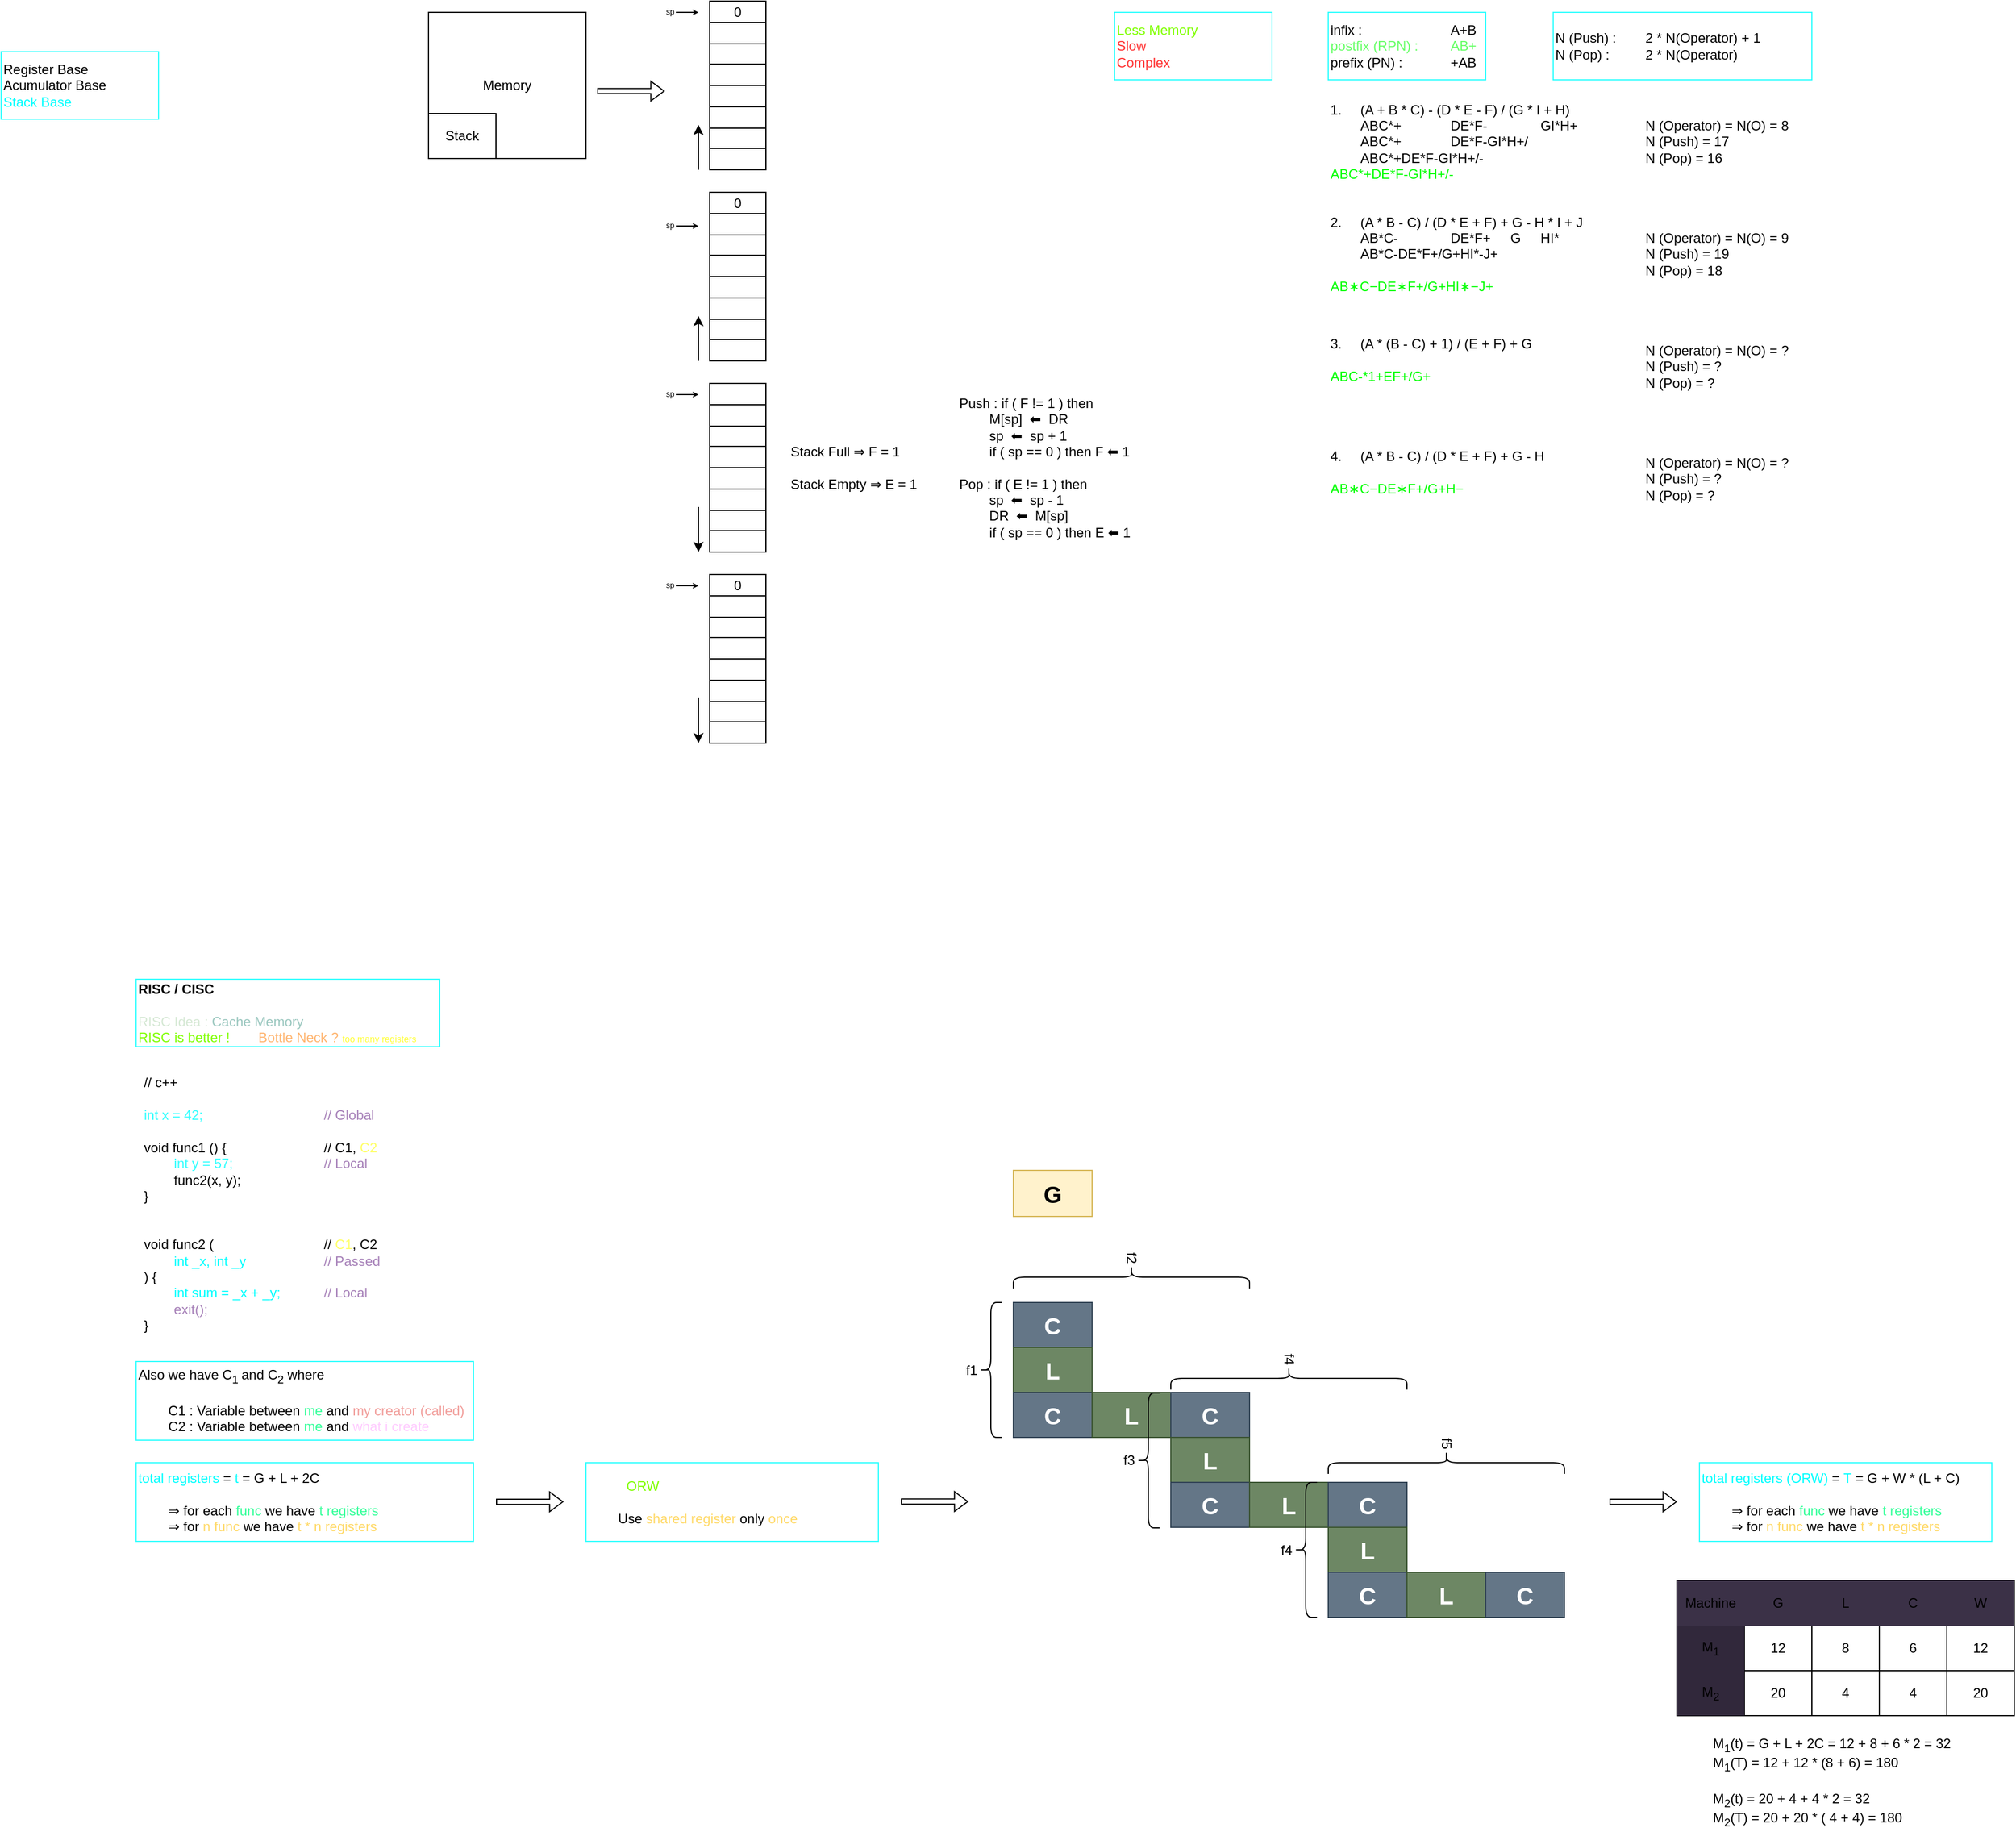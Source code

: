 <mxfile version="24.6.1" type="device">
  <diagram name="Page-1" id="mtJt-1siSj7gXEpVxDud">
    <mxGraphModel dx="3585" dy="2404" grid="1" gridSize="10" guides="1" tooltips="1" connect="1" arrows="1" fold="1" page="1" pageScale="1" pageWidth="850" pageHeight="1100" math="0" shadow="0">
      <root>
        <mxCell id="0" />
        <mxCell id="1" parent="0" />
        <mxCell id="DrYKuSFFyC2uR80v_Qcj-1" value="C" style="rounded=0;whiteSpace=wrap;html=1;fillColor=#647687;fontColor=#ffffff;strokeColor=#314354;strokeWidth=1;fontSize=21;fontStyle=1" vertex="1" parent="1">
          <mxGeometry x="940" y="1187.5" width="70" height="40" as="geometry" />
        </mxCell>
        <mxCell id="DrYKuSFFyC2uR80v_Qcj-2" value="L" style="rounded=0;whiteSpace=wrap;html=1;fillColor=#6d8764;fontColor=#ffffff;strokeColor=#3A5431;strokeWidth=1;fontSize=21;fontStyle=1" vertex="1" parent="1">
          <mxGeometry x="940" y="1227.5" width="70" height="40" as="geometry" />
        </mxCell>
        <mxCell id="DrYKuSFFyC2uR80v_Qcj-5" value="Memory" style="rounded=0;whiteSpace=wrap;html=1;" vertex="1" parent="1">
          <mxGeometry x="420" y="40" width="140" height="130" as="geometry" />
        </mxCell>
        <mxCell id="DrYKuSFFyC2uR80v_Qcj-6" value="Stack" style="rounded=0;whiteSpace=wrap;html=1;" vertex="1" parent="1">
          <mxGeometry x="420" y="130" width="60" height="40" as="geometry" />
        </mxCell>
        <mxCell id="DrYKuSFFyC2uR80v_Qcj-7" value="" style="shape=flexArrow;endArrow=classic;html=1;rounded=0;width=4.615;endSize=3.602;endWidth=11.997;" edge="1" parent="1">
          <mxGeometry width="50" height="50" relative="1" as="geometry">
            <mxPoint x="570" y="110" as="sourcePoint" />
            <mxPoint x="630" y="110" as="targetPoint" />
          </mxGeometry>
        </mxCell>
        <mxCell id="DrYKuSFFyC2uR80v_Qcj-8" value="" style="shape=table;startSize=0;container=1;collapsible=0;childLayout=tableLayout;" vertex="1" parent="1">
          <mxGeometry x="670" y="30" width="50" height="150" as="geometry" />
        </mxCell>
        <mxCell id="DrYKuSFFyC2uR80v_Qcj-9" value="" style="shape=tableRow;horizontal=0;startSize=0;swimlaneHead=0;swimlaneBody=0;strokeColor=inherit;top=0;left=0;bottom=0;right=0;collapsible=0;dropTarget=0;fillColor=none;points=[[0,0.5],[1,0.5]];portConstraint=eastwest;" vertex="1" parent="DrYKuSFFyC2uR80v_Qcj-8">
          <mxGeometry width="50" height="19" as="geometry" />
        </mxCell>
        <mxCell id="DrYKuSFFyC2uR80v_Qcj-10" value="0" style="shape=partialRectangle;html=1;whiteSpace=wrap;connectable=0;strokeColor=inherit;overflow=hidden;fillColor=none;top=0;left=0;bottom=0;right=0;pointerEvents=1;" vertex="1" parent="DrYKuSFFyC2uR80v_Qcj-9">
          <mxGeometry width="50" height="19" as="geometry">
            <mxRectangle width="50" height="19" as="alternateBounds" />
          </mxGeometry>
        </mxCell>
        <mxCell id="DrYKuSFFyC2uR80v_Qcj-11" value="" style="shape=tableRow;horizontal=0;startSize=0;swimlaneHead=0;swimlaneBody=0;strokeColor=inherit;top=0;left=0;bottom=0;right=0;collapsible=0;dropTarget=0;fillColor=none;points=[[0,0.5],[1,0.5]];portConstraint=eastwest;" vertex="1" parent="DrYKuSFFyC2uR80v_Qcj-8">
          <mxGeometry y="19" width="50" height="19" as="geometry" />
        </mxCell>
        <mxCell id="DrYKuSFFyC2uR80v_Qcj-12" value="" style="shape=partialRectangle;html=1;whiteSpace=wrap;connectable=0;strokeColor=inherit;overflow=hidden;fillColor=none;top=0;left=0;bottom=0;right=0;pointerEvents=1;" vertex="1" parent="DrYKuSFFyC2uR80v_Qcj-11">
          <mxGeometry width="50" height="19" as="geometry">
            <mxRectangle width="50" height="19" as="alternateBounds" />
          </mxGeometry>
        </mxCell>
        <mxCell id="DrYKuSFFyC2uR80v_Qcj-13" value="" style="shape=tableRow;horizontal=0;startSize=0;swimlaneHead=0;swimlaneBody=0;strokeColor=inherit;top=0;left=0;bottom=0;right=0;collapsible=0;dropTarget=0;fillColor=none;points=[[0,0.5],[1,0.5]];portConstraint=eastwest;" vertex="1" parent="DrYKuSFFyC2uR80v_Qcj-8">
          <mxGeometry y="38" width="50" height="18" as="geometry" />
        </mxCell>
        <mxCell id="DrYKuSFFyC2uR80v_Qcj-14" value="" style="shape=partialRectangle;html=1;whiteSpace=wrap;connectable=0;strokeColor=inherit;overflow=hidden;fillColor=none;top=0;left=0;bottom=0;right=0;pointerEvents=1;" vertex="1" parent="DrYKuSFFyC2uR80v_Qcj-13">
          <mxGeometry width="50" height="18" as="geometry">
            <mxRectangle width="50" height="18" as="alternateBounds" />
          </mxGeometry>
        </mxCell>
        <mxCell id="DrYKuSFFyC2uR80v_Qcj-15" value="" style="shape=tableRow;horizontal=0;startSize=0;swimlaneHead=0;swimlaneBody=0;strokeColor=inherit;top=0;left=0;bottom=0;right=0;collapsible=0;dropTarget=0;fillColor=none;points=[[0,0.5],[1,0.5]];portConstraint=eastwest;" vertex="1" parent="DrYKuSFFyC2uR80v_Qcj-8">
          <mxGeometry y="56" width="50" height="19" as="geometry" />
        </mxCell>
        <mxCell id="DrYKuSFFyC2uR80v_Qcj-16" value="" style="shape=partialRectangle;html=1;whiteSpace=wrap;connectable=0;strokeColor=inherit;overflow=hidden;fillColor=none;top=0;left=0;bottom=0;right=0;pointerEvents=1;" vertex="1" parent="DrYKuSFFyC2uR80v_Qcj-15">
          <mxGeometry width="50" height="19" as="geometry">
            <mxRectangle width="50" height="19" as="alternateBounds" />
          </mxGeometry>
        </mxCell>
        <mxCell id="DrYKuSFFyC2uR80v_Qcj-17" value="" style="shape=tableRow;horizontal=0;startSize=0;swimlaneHead=0;swimlaneBody=0;strokeColor=inherit;top=0;left=0;bottom=0;right=0;collapsible=0;dropTarget=0;fillColor=none;points=[[0,0.5],[1,0.5]];portConstraint=eastwest;" vertex="1" parent="DrYKuSFFyC2uR80v_Qcj-8">
          <mxGeometry y="75" width="50" height="19" as="geometry" />
        </mxCell>
        <mxCell id="DrYKuSFFyC2uR80v_Qcj-18" value="" style="shape=partialRectangle;html=1;whiteSpace=wrap;connectable=0;strokeColor=inherit;overflow=hidden;fillColor=none;top=0;left=0;bottom=0;right=0;pointerEvents=1;" vertex="1" parent="DrYKuSFFyC2uR80v_Qcj-17">
          <mxGeometry width="50" height="19" as="geometry">
            <mxRectangle width="50" height="19" as="alternateBounds" />
          </mxGeometry>
        </mxCell>
        <mxCell id="DrYKuSFFyC2uR80v_Qcj-19" value="" style="shape=tableRow;horizontal=0;startSize=0;swimlaneHead=0;swimlaneBody=0;strokeColor=inherit;top=0;left=0;bottom=0;right=0;collapsible=0;dropTarget=0;fillColor=none;points=[[0,0.5],[1,0.5]];portConstraint=eastwest;" vertex="1" parent="DrYKuSFFyC2uR80v_Qcj-8">
          <mxGeometry y="94" width="50" height="19" as="geometry" />
        </mxCell>
        <mxCell id="DrYKuSFFyC2uR80v_Qcj-20" value="" style="shape=partialRectangle;html=1;whiteSpace=wrap;connectable=0;strokeColor=inherit;overflow=hidden;fillColor=none;top=0;left=0;bottom=0;right=0;pointerEvents=1;" vertex="1" parent="DrYKuSFFyC2uR80v_Qcj-19">
          <mxGeometry width="50" height="19" as="geometry">
            <mxRectangle width="50" height="19" as="alternateBounds" />
          </mxGeometry>
        </mxCell>
        <mxCell id="DrYKuSFFyC2uR80v_Qcj-21" value="" style="shape=tableRow;horizontal=0;startSize=0;swimlaneHead=0;swimlaneBody=0;strokeColor=inherit;top=0;left=0;bottom=0;right=0;collapsible=0;dropTarget=0;fillColor=none;points=[[0,0.5],[1,0.5]];portConstraint=eastwest;" vertex="1" parent="DrYKuSFFyC2uR80v_Qcj-8">
          <mxGeometry y="113" width="50" height="18" as="geometry" />
        </mxCell>
        <mxCell id="DrYKuSFFyC2uR80v_Qcj-22" value="" style="shape=partialRectangle;html=1;whiteSpace=wrap;connectable=0;strokeColor=inherit;overflow=hidden;fillColor=none;top=0;left=0;bottom=0;right=0;pointerEvents=1;" vertex="1" parent="DrYKuSFFyC2uR80v_Qcj-21">
          <mxGeometry width="50" height="18" as="geometry">
            <mxRectangle width="50" height="18" as="alternateBounds" />
          </mxGeometry>
        </mxCell>
        <mxCell id="DrYKuSFFyC2uR80v_Qcj-23" value="" style="shape=tableRow;horizontal=0;startSize=0;swimlaneHead=0;swimlaneBody=0;strokeColor=inherit;top=0;left=0;bottom=0;right=0;collapsible=0;dropTarget=0;fillColor=none;points=[[0,0.5],[1,0.5]];portConstraint=eastwest;" vertex="1" parent="DrYKuSFFyC2uR80v_Qcj-8">
          <mxGeometry y="131" width="50" height="19" as="geometry" />
        </mxCell>
        <mxCell id="DrYKuSFFyC2uR80v_Qcj-24" value="" style="shape=partialRectangle;html=1;whiteSpace=wrap;connectable=0;strokeColor=inherit;overflow=hidden;fillColor=none;top=0;left=0;bottom=0;right=0;pointerEvents=1;" vertex="1" parent="DrYKuSFFyC2uR80v_Qcj-23">
          <mxGeometry width="50" height="19" as="geometry">
            <mxRectangle width="50" height="19" as="alternateBounds" />
          </mxGeometry>
        </mxCell>
        <mxCell id="DrYKuSFFyC2uR80v_Qcj-25" value="" style="endArrow=classic;html=1;rounded=0;" edge="1" parent="1">
          <mxGeometry width="50" height="50" relative="1" as="geometry">
            <mxPoint x="660" y="180" as="sourcePoint" />
            <mxPoint x="660" y="140" as="targetPoint" />
          </mxGeometry>
        </mxCell>
        <mxCell id="DrYKuSFFyC2uR80v_Qcj-26" value="" style="endArrow=classic;html=1;rounded=0;" edge="1" parent="1">
          <mxGeometry width="50" height="50" relative="1" as="geometry">
            <mxPoint x="660" y="480" as="sourcePoint" />
            <mxPoint x="660" y="520" as="targetPoint" />
          </mxGeometry>
        </mxCell>
        <mxCell id="DrYKuSFFyC2uR80v_Qcj-27" value="" style="shape=table;startSize=0;container=1;collapsible=0;childLayout=tableLayout;" vertex="1" parent="1">
          <mxGeometry x="670" y="370" width="50" height="150" as="geometry" />
        </mxCell>
        <mxCell id="DrYKuSFFyC2uR80v_Qcj-28" value="" style="shape=tableRow;horizontal=0;startSize=0;swimlaneHead=0;swimlaneBody=0;strokeColor=inherit;top=0;left=0;bottom=0;right=0;collapsible=0;dropTarget=0;fillColor=none;points=[[0,0.5],[1,0.5]];portConstraint=eastwest;" vertex="1" parent="DrYKuSFFyC2uR80v_Qcj-27">
          <mxGeometry width="50" height="19" as="geometry" />
        </mxCell>
        <mxCell id="DrYKuSFFyC2uR80v_Qcj-29" value="" style="shape=partialRectangle;html=1;whiteSpace=wrap;connectable=0;strokeColor=inherit;overflow=hidden;fillColor=none;top=0;left=0;bottom=0;right=0;pointerEvents=1;" vertex="1" parent="DrYKuSFFyC2uR80v_Qcj-28">
          <mxGeometry width="50" height="19" as="geometry">
            <mxRectangle width="50" height="19" as="alternateBounds" />
          </mxGeometry>
        </mxCell>
        <mxCell id="DrYKuSFFyC2uR80v_Qcj-30" value="" style="shape=tableRow;horizontal=0;startSize=0;swimlaneHead=0;swimlaneBody=0;strokeColor=inherit;top=0;left=0;bottom=0;right=0;collapsible=0;dropTarget=0;fillColor=none;points=[[0,0.5],[1,0.5]];portConstraint=eastwest;" vertex="1" parent="DrYKuSFFyC2uR80v_Qcj-27">
          <mxGeometry y="19" width="50" height="19" as="geometry" />
        </mxCell>
        <mxCell id="DrYKuSFFyC2uR80v_Qcj-31" value="" style="shape=partialRectangle;html=1;whiteSpace=wrap;connectable=0;strokeColor=inherit;overflow=hidden;fillColor=none;top=0;left=0;bottom=0;right=0;pointerEvents=1;" vertex="1" parent="DrYKuSFFyC2uR80v_Qcj-30">
          <mxGeometry width="50" height="19" as="geometry">
            <mxRectangle width="50" height="19" as="alternateBounds" />
          </mxGeometry>
        </mxCell>
        <mxCell id="DrYKuSFFyC2uR80v_Qcj-32" value="" style="shape=tableRow;horizontal=0;startSize=0;swimlaneHead=0;swimlaneBody=0;strokeColor=inherit;top=0;left=0;bottom=0;right=0;collapsible=0;dropTarget=0;fillColor=none;points=[[0,0.5],[1,0.5]];portConstraint=eastwest;" vertex="1" parent="DrYKuSFFyC2uR80v_Qcj-27">
          <mxGeometry y="38" width="50" height="18" as="geometry" />
        </mxCell>
        <mxCell id="DrYKuSFFyC2uR80v_Qcj-33" value="" style="shape=partialRectangle;html=1;whiteSpace=wrap;connectable=0;strokeColor=inherit;overflow=hidden;fillColor=none;top=0;left=0;bottom=0;right=0;pointerEvents=1;" vertex="1" parent="DrYKuSFFyC2uR80v_Qcj-32">
          <mxGeometry width="50" height="18" as="geometry">
            <mxRectangle width="50" height="18" as="alternateBounds" />
          </mxGeometry>
        </mxCell>
        <mxCell id="DrYKuSFFyC2uR80v_Qcj-34" value="" style="shape=tableRow;horizontal=0;startSize=0;swimlaneHead=0;swimlaneBody=0;strokeColor=inherit;top=0;left=0;bottom=0;right=0;collapsible=0;dropTarget=0;fillColor=none;points=[[0,0.5],[1,0.5]];portConstraint=eastwest;" vertex="1" parent="DrYKuSFFyC2uR80v_Qcj-27">
          <mxGeometry y="56" width="50" height="19" as="geometry" />
        </mxCell>
        <mxCell id="DrYKuSFFyC2uR80v_Qcj-35" value="" style="shape=partialRectangle;html=1;whiteSpace=wrap;connectable=0;strokeColor=inherit;overflow=hidden;fillColor=none;top=0;left=0;bottom=0;right=0;pointerEvents=1;" vertex="1" parent="DrYKuSFFyC2uR80v_Qcj-34">
          <mxGeometry width="50" height="19" as="geometry">
            <mxRectangle width="50" height="19" as="alternateBounds" />
          </mxGeometry>
        </mxCell>
        <mxCell id="DrYKuSFFyC2uR80v_Qcj-36" value="" style="shape=tableRow;horizontal=0;startSize=0;swimlaneHead=0;swimlaneBody=0;strokeColor=inherit;top=0;left=0;bottom=0;right=0;collapsible=0;dropTarget=0;fillColor=none;points=[[0,0.5],[1,0.5]];portConstraint=eastwest;" vertex="1" parent="DrYKuSFFyC2uR80v_Qcj-27">
          <mxGeometry y="75" width="50" height="19" as="geometry" />
        </mxCell>
        <mxCell id="DrYKuSFFyC2uR80v_Qcj-37" value="" style="shape=partialRectangle;html=1;whiteSpace=wrap;connectable=0;strokeColor=inherit;overflow=hidden;fillColor=none;top=0;left=0;bottom=0;right=0;pointerEvents=1;" vertex="1" parent="DrYKuSFFyC2uR80v_Qcj-36">
          <mxGeometry width="50" height="19" as="geometry">
            <mxRectangle width="50" height="19" as="alternateBounds" />
          </mxGeometry>
        </mxCell>
        <mxCell id="DrYKuSFFyC2uR80v_Qcj-38" value="" style="shape=tableRow;horizontal=0;startSize=0;swimlaneHead=0;swimlaneBody=0;strokeColor=inherit;top=0;left=0;bottom=0;right=0;collapsible=0;dropTarget=0;fillColor=none;points=[[0,0.5],[1,0.5]];portConstraint=eastwest;" vertex="1" parent="DrYKuSFFyC2uR80v_Qcj-27">
          <mxGeometry y="94" width="50" height="19" as="geometry" />
        </mxCell>
        <mxCell id="DrYKuSFFyC2uR80v_Qcj-39" value="" style="shape=partialRectangle;html=1;whiteSpace=wrap;connectable=0;strokeColor=inherit;overflow=hidden;fillColor=none;top=0;left=0;bottom=0;right=0;pointerEvents=1;" vertex="1" parent="DrYKuSFFyC2uR80v_Qcj-38">
          <mxGeometry width="50" height="19" as="geometry">
            <mxRectangle width="50" height="19" as="alternateBounds" />
          </mxGeometry>
        </mxCell>
        <mxCell id="DrYKuSFFyC2uR80v_Qcj-40" value="" style="shape=tableRow;horizontal=0;startSize=0;swimlaneHead=0;swimlaneBody=0;strokeColor=inherit;top=0;left=0;bottom=0;right=0;collapsible=0;dropTarget=0;fillColor=none;points=[[0,0.5],[1,0.5]];portConstraint=eastwest;" vertex="1" parent="DrYKuSFFyC2uR80v_Qcj-27">
          <mxGeometry y="113" width="50" height="18" as="geometry" />
        </mxCell>
        <mxCell id="DrYKuSFFyC2uR80v_Qcj-41" value="" style="shape=partialRectangle;html=1;whiteSpace=wrap;connectable=0;strokeColor=inherit;overflow=hidden;fillColor=none;top=0;left=0;bottom=0;right=0;pointerEvents=1;" vertex="1" parent="DrYKuSFFyC2uR80v_Qcj-40">
          <mxGeometry width="50" height="18" as="geometry">
            <mxRectangle width="50" height="18" as="alternateBounds" />
          </mxGeometry>
        </mxCell>
        <mxCell id="DrYKuSFFyC2uR80v_Qcj-42" value="" style="shape=tableRow;horizontal=0;startSize=0;swimlaneHead=0;swimlaneBody=0;strokeColor=inherit;top=0;left=0;bottom=0;right=0;collapsible=0;dropTarget=0;fillColor=none;points=[[0,0.5],[1,0.5]];portConstraint=eastwest;" vertex="1" parent="DrYKuSFFyC2uR80v_Qcj-27">
          <mxGeometry y="131" width="50" height="19" as="geometry" />
        </mxCell>
        <mxCell id="DrYKuSFFyC2uR80v_Qcj-43" value="" style="shape=partialRectangle;html=1;whiteSpace=wrap;connectable=0;strokeColor=inherit;overflow=hidden;fillColor=none;top=0;left=0;bottom=0;right=0;pointerEvents=1;" vertex="1" parent="DrYKuSFFyC2uR80v_Qcj-42">
          <mxGeometry width="50" height="19" as="geometry">
            <mxRectangle width="50" height="19" as="alternateBounds" />
          </mxGeometry>
        </mxCell>
        <mxCell id="DrYKuSFFyC2uR80v_Qcj-47" value="" style="group" vertex="1" connectable="0" parent="1">
          <mxGeometry x="630" y="30" width="30" height="20" as="geometry" />
        </mxCell>
        <mxCell id="DrYKuSFFyC2uR80v_Qcj-45" value="sp" style="text;html=1;align=center;verticalAlign=middle;whiteSpace=wrap;rounded=0;fontSize=7;" vertex="1" parent="DrYKuSFFyC2uR80v_Qcj-47">
          <mxGeometry width="10" height="20" as="geometry" />
        </mxCell>
        <mxCell id="DrYKuSFFyC2uR80v_Qcj-46" value="" style="endArrow=classic;html=1;rounded=0;exitX=1;exitY=0.5;exitDx=0;exitDy=0;endSize=2;" edge="1" parent="DrYKuSFFyC2uR80v_Qcj-47" source="DrYKuSFFyC2uR80v_Qcj-45">
          <mxGeometry width="50" height="50" relative="1" as="geometry">
            <mxPoint x="20" y="60" as="sourcePoint" />
            <mxPoint x="30" y="10" as="targetPoint" />
          </mxGeometry>
        </mxCell>
        <mxCell id="DrYKuSFFyC2uR80v_Qcj-50" value="" style="group" vertex="1" connectable="0" parent="1">
          <mxGeometry x="630" y="370" width="30" height="20" as="geometry" />
        </mxCell>
        <mxCell id="DrYKuSFFyC2uR80v_Qcj-51" value="sp" style="text;html=1;align=center;verticalAlign=middle;whiteSpace=wrap;rounded=0;fontSize=7;" vertex="1" parent="DrYKuSFFyC2uR80v_Qcj-50">
          <mxGeometry width="10" height="20" as="geometry" />
        </mxCell>
        <mxCell id="DrYKuSFFyC2uR80v_Qcj-52" value="" style="endArrow=classic;html=1;rounded=0;exitX=1;exitY=0.5;exitDx=0;exitDy=0;endSize=2;" edge="1" parent="DrYKuSFFyC2uR80v_Qcj-50" source="DrYKuSFFyC2uR80v_Qcj-51">
          <mxGeometry width="50" height="50" relative="1" as="geometry">
            <mxPoint x="20" y="60" as="sourcePoint" />
            <mxPoint x="30" y="10" as="targetPoint" />
          </mxGeometry>
        </mxCell>
        <mxCell id="DrYKuSFFyC2uR80v_Qcj-53" value="" style="shape=table;startSize=0;container=1;collapsible=0;childLayout=tableLayout;" vertex="1" parent="1">
          <mxGeometry x="670" y="200" width="50" height="150" as="geometry" />
        </mxCell>
        <mxCell id="DrYKuSFFyC2uR80v_Qcj-54" value="" style="shape=tableRow;horizontal=0;startSize=0;swimlaneHead=0;swimlaneBody=0;strokeColor=inherit;top=0;left=0;bottom=0;right=0;collapsible=0;dropTarget=0;fillColor=none;points=[[0,0.5],[1,0.5]];portConstraint=eastwest;" vertex="1" parent="DrYKuSFFyC2uR80v_Qcj-53">
          <mxGeometry width="50" height="19" as="geometry" />
        </mxCell>
        <mxCell id="DrYKuSFFyC2uR80v_Qcj-55" value="0" style="shape=partialRectangle;html=1;whiteSpace=wrap;connectable=0;strokeColor=inherit;overflow=hidden;fillColor=none;top=0;left=0;bottom=0;right=0;pointerEvents=1;" vertex="1" parent="DrYKuSFFyC2uR80v_Qcj-54">
          <mxGeometry width="50" height="19" as="geometry">
            <mxRectangle width="50" height="19" as="alternateBounds" />
          </mxGeometry>
        </mxCell>
        <mxCell id="DrYKuSFFyC2uR80v_Qcj-56" value="" style="shape=tableRow;horizontal=0;startSize=0;swimlaneHead=0;swimlaneBody=0;strokeColor=inherit;top=0;left=0;bottom=0;right=0;collapsible=0;dropTarget=0;fillColor=none;points=[[0,0.5],[1,0.5]];portConstraint=eastwest;" vertex="1" parent="DrYKuSFFyC2uR80v_Qcj-53">
          <mxGeometry y="19" width="50" height="19" as="geometry" />
        </mxCell>
        <mxCell id="DrYKuSFFyC2uR80v_Qcj-57" value="" style="shape=partialRectangle;html=1;whiteSpace=wrap;connectable=0;strokeColor=inherit;overflow=hidden;fillColor=none;top=0;left=0;bottom=0;right=0;pointerEvents=1;" vertex="1" parent="DrYKuSFFyC2uR80v_Qcj-56">
          <mxGeometry width="50" height="19" as="geometry">
            <mxRectangle width="50" height="19" as="alternateBounds" />
          </mxGeometry>
        </mxCell>
        <mxCell id="DrYKuSFFyC2uR80v_Qcj-58" value="" style="shape=tableRow;horizontal=0;startSize=0;swimlaneHead=0;swimlaneBody=0;strokeColor=inherit;top=0;left=0;bottom=0;right=0;collapsible=0;dropTarget=0;fillColor=none;points=[[0,0.5],[1,0.5]];portConstraint=eastwest;" vertex="1" parent="DrYKuSFFyC2uR80v_Qcj-53">
          <mxGeometry y="38" width="50" height="18" as="geometry" />
        </mxCell>
        <mxCell id="DrYKuSFFyC2uR80v_Qcj-59" value="" style="shape=partialRectangle;html=1;whiteSpace=wrap;connectable=0;strokeColor=inherit;overflow=hidden;fillColor=none;top=0;left=0;bottom=0;right=0;pointerEvents=1;" vertex="1" parent="DrYKuSFFyC2uR80v_Qcj-58">
          <mxGeometry width="50" height="18" as="geometry">
            <mxRectangle width="50" height="18" as="alternateBounds" />
          </mxGeometry>
        </mxCell>
        <mxCell id="DrYKuSFFyC2uR80v_Qcj-60" value="" style="shape=tableRow;horizontal=0;startSize=0;swimlaneHead=0;swimlaneBody=0;strokeColor=inherit;top=0;left=0;bottom=0;right=0;collapsible=0;dropTarget=0;fillColor=none;points=[[0,0.5],[1,0.5]];portConstraint=eastwest;" vertex="1" parent="DrYKuSFFyC2uR80v_Qcj-53">
          <mxGeometry y="56" width="50" height="19" as="geometry" />
        </mxCell>
        <mxCell id="DrYKuSFFyC2uR80v_Qcj-61" value="" style="shape=partialRectangle;html=1;whiteSpace=wrap;connectable=0;strokeColor=inherit;overflow=hidden;fillColor=none;top=0;left=0;bottom=0;right=0;pointerEvents=1;" vertex="1" parent="DrYKuSFFyC2uR80v_Qcj-60">
          <mxGeometry width="50" height="19" as="geometry">
            <mxRectangle width="50" height="19" as="alternateBounds" />
          </mxGeometry>
        </mxCell>
        <mxCell id="DrYKuSFFyC2uR80v_Qcj-62" value="" style="shape=tableRow;horizontal=0;startSize=0;swimlaneHead=0;swimlaneBody=0;strokeColor=inherit;top=0;left=0;bottom=0;right=0;collapsible=0;dropTarget=0;fillColor=none;points=[[0,0.5],[1,0.5]];portConstraint=eastwest;" vertex="1" parent="DrYKuSFFyC2uR80v_Qcj-53">
          <mxGeometry y="75" width="50" height="19" as="geometry" />
        </mxCell>
        <mxCell id="DrYKuSFFyC2uR80v_Qcj-63" value="" style="shape=partialRectangle;html=1;whiteSpace=wrap;connectable=0;strokeColor=inherit;overflow=hidden;fillColor=none;top=0;left=0;bottom=0;right=0;pointerEvents=1;" vertex="1" parent="DrYKuSFFyC2uR80v_Qcj-62">
          <mxGeometry width="50" height="19" as="geometry">
            <mxRectangle width="50" height="19" as="alternateBounds" />
          </mxGeometry>
        </mxCell>
        <mxCell id="DrYKuSFFyC2uR80v_Qcj-64" value="" style="shape=tableRow;horizontal=0;startSize=0;swimlaneHead=0;swimlaneBody=0;strokeColor=inherit;top=0;left=0;bottom=0;right=0;collapsible=0;dropTarget=0;fillColor=none;points=[[0,0.5],[1,0.5]];portConstraint=eastwest;" vertex="1" parent="DrYKuSFFyC2uR80v_Qcj-53">
          <mxGeometry y="94" width="50" height="19" as="geometry" />
        </mxCell>
        <mxCell id="DrYKuSFFyC2uR80v_Qcj-65" value="" style="shape=partialRectangle;html=1;whiteSpace=wrap;connectable=0;strokeColor=inherit;overflow=hidden;fillColor=none;top=0;left=0;bottom=0;right=0;pointerEvents=1;" vertex="1" parent="DrYKuSFFyC2uR80v_Qcj-64">
          <mxGeometry width="50" height="19" as="geometry">
            <mxRectangle width="50" height="19" as="alternateBounds" />
          </mxGeometry>
        </mxCell>
        <mxCell id="DrYKuSFFyC2uR80v_Qcj-66" value="" style="shape=tableRow;horizontal=0;startSize=0;swimlaneHead=0;swimlaneBody=0;strokeColor=inherit;top=0;left=0;bottom=0;right=0;collapsible=0;dropTarget=0;fillColor=none;points=[[0,0.5],[1,0.5]];portConstraint=eastwest;" vertex="1" parent="DrYKuSFFyC2uR80v_Qcj-53">
          <mxGeometry y="113" width="50" height="18" as="geometry" />
        </mxCell>
        <mxCell id="DrYKuSFFyC2uR80v_Qcj-67" value="" style="shape=partialRectangle;html=1;whiteSpace=wrap;connectable=0;strokeColor=inherit;overflow=hidden;fillColor=none;top=0;left=0;bottom=0;right=0;pointerEvents=1;" vertex="1" parent="DrYKuSFFyC2uR80v_Qcj-66">
          <mxGeometry width="50" height="18" as="geometry">
            <mxRectangle width="50" height="18" as="alternateBounds" />
          </mxGeometry>
        </mxCell>
        <mxCell id="DrYKuSFFyC2uR80v_Qcj-68" value="" style="shape=tableRow;horizontal=0;startSize=0;swimlaneHead=0;swimlaneBody=0;strokeColor=inherit;top=0;left=0;bottom=0;right=0;collapsible=0;dropTarget=0;fillColor=none;points=[[0,0.5],[1,0.5]];portConstraint=eastwest;" vertex="1" parent="DrYKuSFFyC2uR80v_Qcj-53">
          <mxGeometry y="131" width="50" height="19" as="geometry" />
        </mxCell>
        <mxCell id="DrYKuSFFyC2uR80v_Qcj-69" value="" style="shape=partialRectangle;html=1;whiteSpace=wrap;connectable=0;strokeColor=inherit;overflow=hidden;fillColor=none;top=0;left=0;bottom=0;right=0;pointerEvents=1;" vertex="1" parent="DrYKuSFFyC2uR80v_Qcj-68">
          <mxGeometry width="50" height="19" as="geometry">
            <mxRectangle width="50" height="19" as="alternateBounds" />
          </mxGeometry>
        </mxCell>
        <mxCell id="DrYKuSFFyC2uR80v_Qcj-70" value="" style="endArrow=classic;html=1;rounded=0;" edge="1" parent="1">
          <mxGeometry width="50" height="50" relative="1" as="geometry">
            <mxPoint x="660" y="350" as="sourcePoint" />
            <mxPoint x="660" y="310" as="targetPoint" />
          </mxGeometry>
        </mxCell>
        <mxCell id="DrYKuSFFyC2uR80v_Qcj-71" value="" style="endArrow=classic;html=1;rounded=0;" edge="1" parent="1">
          <mxGeometry width="50" height="50" relative="1" as="geometry">
            <mxPoint x="660" y="650" as="sourcePoint" />
            <mxPoint x="660" y="690" as="targetPoint" />
          </mxGeometry>
        </mxCell>
        <mxCell id="DrYKuSFFyC2uR80v_Qcj-72" value="" style="shape=table;startSize=0;container=1;collapsible=0;childLayout=tableLayout;" vertex="1" parent="1">
          <mxGeometry x="670" y="540" width="50" height="150" as="geometry" />
        </mxCell>
        <mxCell id="DrYKuSFFyC2uR80v_Qcj-73" value="" style="shape=tableRow;horizontal=0;startSize=0;swimlaneHead=0;swimlaneBody=0;strokeColor=inherit;top=0;left=0;bottom=0;right=0;collapsible=0;dropTarget=0;fillColor=none;points=[[0,0.5],[1,0.5]];portConstraint=eastwest;" vertex="1" parent="DrYKuSFFyC2uR80v_Qcj-72">
          <mxGeometry width="50" height="19" as="geometry" />
        </mxCell>
        <mxCell id="DrYKuSFFyC2uR80v_Qcj-74" value="0" style="shape=partialRectangle;html=1;whiteSpace=wrap;connectable=0;strokeColor=inherit;overflow=hidden;fillColor=none;top=0;left=0;bottom=0;right=0;pointerEvents=1;" vertex="1" parent="DrYKuSFFyC2uR80v_Qcj-73">
          <mxGeometry width="50" height="19" as="geometry">
            <mxRectangle width="50" height="19" as="alternateBounds" />
          </mxGeometry>
        </mxCell>
        <mxCell id="DrYKuSFFyC2uR80v_Qcj-75" value="" style="shape=tableRow;horizontal=0;startSize=0;swimlaneHead=0;swimlaneBody=0;strokeColor=inherit;top=0;left=0;bottom=0;right=0;collapsible=0;dropTarget=0;fillColor=none;points=[[0,0.5],[1,0.5]];portConstraint=eastwest;" vertex="1" parent="DrYKuSFFyC2uR80v_Qcj-72">
          <mxGeometry y="19" width="50" height="19" as="geometry" />
        </mxCell>
        <mxCell id="DrYKuSFFyC2uR80v_Qcj-76" value="" style="shape=partialRectangle;html=1;whiteSpace=wrap;connectable=0;strokeColor=inherit;overflow=hidden;fillColor=none;top=0;left=0;bottom=0;right=0;pointerEvents=1;" vertex="1" parent="DrYKuSFFyC2uR80v_Qcj-75">
          <mxGeometry width="50" height="19" as="geometry">
            <mxRectangle width="50" height="19" as="alternateBounds" />
          </mxGeometry>
        </mxCell>
        <mxCell id="DrYKuSFFyC2uR80v_Qcj-77" value="" style="shape=tableRow;horizontal=0;startSize=0;swimlaneHead=0;swimlaneBody=0;strokeColor=inherit;top=0;left=0;bottom=0;right=0;collapsible=0;dropTarget=0;fillColor=none;points=[[0,0.5],[1,0.5]];portConstraint=eastwest;" vertex="1" parent="DrYKuSFFyC2uR80v_Qcj-72">
          <mxGeometry y="38" width="50" height="18" as="geometry" />
        </mxCell>
        <mxCell id="DrYKuSFFyC2uR80v_Qcj-78" value="" style="shape=partialRectangle;html=1;whiteSpace=wrap;connectable=0;strokeColor=inherit;overflow=hidden;fillColor=none;top=0;left=0;bottom=0;right=0;pointerEvents=1;" vertex="1" parent="DrYKuSFFyC2uR80v_Qcj-77">
          <mxGeometry width="50" height="18" as="geometry">
            <mxRectangle width="50" height="18" as="alternateBounds" />
          </mxGeometry>
        </mxCell>
        <mxCell id="DrYKuSFFyC2uR80v_Qcj-79" value="" style="shape=tableRow;horizontal=0;startSize=0;swimlaneHead=0;swimlaneBody=0;strokeColor=inherit;top=0;left=0;bottom=0;right=0;collapsible=0;dropTarget=0;fillColor=none;points=[[0,0.5],[1,0.5]];portConstraint=eastwest;" vertex="1" parent="DrYKuSFFyC2uR80v_Qcj-72">
          <mxGeometry y="56" width="50" height="19" as="geometry" />
        </mxCell>
        <mxCell id="DrYKuSFFyC2uR80v_Qcj-80" value="" style="shape=partialRectangle;html=1;whiteSpace=wrap;connectable=0;strokeColor=inherit;overflow=hidden;fillColor=none;top=0;left=0;bottom=0;right=0;pointerEvents=1;" vertex="1" parent="DrYKuSFFyC2uR80v_Qcj-79">
          <mxGeometry width="50" height="19" as="geometry">
            <mxRectangle width="50" height="19" as="alternateBounds" />
          </mxGeometry>
        </mxCell>
        <mxCell id="DrYKuSFFyC2uR80v_Qcj-81" value="" style="shape=tableRow;horizontal=0;startSize=0;swimlaneHead=0;swimlaneBody=0;strokeColor=inherit;top=0;left=0;bottom=0;right=0;collapsible=0;dropTarget=0;fillColor=none;points=[[0,0.5],[1,0.5]];portConstraint=eastwest;" vertex="1" parent="DrYKuSFFyC2uR80v_Qcj-72">
          <mxGeometry y="75" width="50" height="19" as="geometry" />
        </mxCell>
        <mxCell id="DrYKuSFFyC2uR80v_Qcj-82" value="" style="shape=partialRectangle;html=1;whiteSpace=wrap;connectable=0;strokeColor=inherit;overflow=hidden;fillColor=none;top=0;left=0;bottom=0;right=0;pointerEvents=1;" vertex="1" parent="DrYKuSFFyC2uR80v_Qcj-81">
          <mxGeometry width="50" height="19" as="geometry">
            <mxRectangle width="50" height="19" as="alternateBounds" />
          </mxGeometry>
        </mxCell>
        <mxCell id="DrYKuSFFyC2uR80v_Qcj-83" value="" style="shape=tableRow;horizontal=0;startSize=0;swimlaneHead=0;swimlaneBody=0;strokeColor=inherit;top=0;left=0;bottom=0;right=0;collapsible=0;dropTarget=0;fillColor=none;points=[[0,0.5],[1,0.5]];portConstraint=eastwest;" vertex="1" parent="DrYKuSFFyC2uR80v_Qcj-72">
          <mxGeometry y="94" width="50" height="19" as="geometry" />
        </mxCell>
        <mxCell id="DrYKuSFFyC2uR80v_Qcj-84" value="" style="shape=partialRectangle;html=1;whiteSpace=wrap;connectable=0;strokeColor=inherit;overflow=hidden;fillColor=none;top=0;left=0;bottom=0;right=0;pointerEvents=1;" vertex="1" parent="DrYKuSFFyC2uR80v_Qcj-83">
          <mxGeometry width="50" height="19" as="geometry">
            <mxRectangle width="50" height="19" as="alternateBounds" />
          </mxGeometry>
        </mxCell>
        <mxCell id="DrYKuSFFyC2uR80v_Qcj-85" value="" style="shape=tableRow;horizontal=0;startSize=0;swimlaneHead=0;swimlaneBody=0;strokeColor=inherit;top=0;left=0;bottom=0;right=0;collapsible=0;dropTarget=0;fillColor=none;points=[[0,0.5],[1,0.5]];portConstraint=eastwest;" vertex="1" parent="DrYKuSFFyC2uR80v_Qcj-72">
          <mxGeometry y="113" width="50" height="18" as="geometry" />
        </mxCell>
        <mxCell id="DrYKuSFFyC2uR80v_Qcj-86" value="" style="shape=partialRectangle;html=1;whiteSpace=wrap;connectable=0;strokeColor=inherit;overflow=hidden;fillColor=none;top=0;left=0;bottom=0;right=0;pointerEvents=1;" vertex="1" parent="DrYKuSFFyC2uR80v_Qcj-85">
          <mxGeometry width="50" height="18" as="geometry">
            <mxRectangle width="50" height="18" as="alternateBounds" />
          </mxGeometry>
        </mxCell>
        <mxCell id="DrYKuSFFyC2uR80v_Qcj-87" value="" style="shape=tableRow;horizontal=0;startSize=0;swimlaneHead=0;swimlaneBody=0;strokeColor=inherit;top=0;left=0;bottom=0;right=0;collapsible=0;dropTarget=0;fillColor=none;points=[[0,0.5],[1,0.5]];portConstraint=eastwest;" vertex="1" parent="DrYKuSFFyC2uR80v_Qcj-72">
          <mxGeometry y="131" width="50" height="19" as="geometry" />
        </mxCell>
        <mxCell id="DrYKuSFFyC2uR80v_Qcj-88" value="" style="shape=partialRectangle;html=1;whiteSpace=wrap;connectable=0;strokeColor=inherit;overflow=hidden;fillColor=none;top=0;left=0;bottom=0;right=0;pointerEvents=1;" vertex="1" parent="DrYKuSFFyC2uR80v_Qcj-87">
          <mxGeometry width="50" height="19" as="geometry">
            <mxRectangle width="50" height="19" as="alternateBounds" />
          </mxGeometry>
        </mxCell>
        <mxCell id="DrYKuSFFyC2uR80v_Qcj-89" value="" style="group" vertex="1" connectable="0" parent="1">
          <mxGeometry x="630" y="220" width="30" height="20" as="geometry" />
        </mxCell>
        <mxCell id="DrYKuSFFyC2uR80v_Qcj-90" value="sp" style="text;html=1;align=center;verticalAlign=middle;whiteSpace=wrap;rounded=0;fontSize=7;" vertex="1" parent="DrYKuSFFyC2uR80v_Qcj-89">
          <mxGeometry width="10" height="20" as="geometry" />
        </mxCell>
        <mxCell id="DrYKuSFFyC2uR80v_Qcj-91" value="" style="endArrow=classic;html=1;rounded=0;exitX=1;exitY=0.5;exitDx=0;exitDy=0;endSize=2;" edge="1" parent="DrYKuSFFyC2uR80v_Qcj-89" source="DrYKuSFFyC2uR80v_Qcj-90">
          <mxGeometry width="50" height="50" relative="1" as="geometry">
            <mxPoint x="20" y="60" as="sourcePoint" />
            <mxPoint x="30" y="10" as="targetPoint" />
          </mxGeometry>
        </mxCell>
        <mxCell id="DrYKuSFFyC2uR80v_Qcj-92" value="" style="group" vertex="1" connectable="0" parent="1">
          <mxGeometry x="630" y="540" width="30" height="20" as="geometry" />
        </mxCell>
        <mxCell id="DrYKuSFFyC2uR80v_Qcj-93" value="sp" style="text;html=1;align=center;verticalAlign=middle;whiteSpace=wrap;rounded=0;fontSize=7;" vertex="1" parent="DrYKuSFFyC2uR80v_Qcj-92">
          <mxGeometry width="10" height="20" as="geometry" />
        </mxCell>
        <mxCell id="DrYKuSFFyC2uR80v_Qcj-94" value="" style="endArrow=classic;html=1;rounded=0;exitX=1;exitY=0.5;exitDx=0;exitDy=0;endSize=2;" edge="1" parent="DrYKuSFFyC2uR80v_Qcj-92" source="DrYKuSFFyC2uR80v_Qcj-93">
          <mxGeometry width="50" height="50" relative="1" as="geometry">
            <mxPoint x="20" y="60" as="sourcePoint" />
            <mxPoint x="30" y="10" as="targetPoint" />
          </mxGeometry>
        </mxCell>
        <mxCell id="DrYKuSFFyC2uR80v_Qcj-96" value="&lt;div&gt;Push : if ( F != 1 ) then&lt;br&gt;&lt;div&gt;&lt;span style=&quot;white-space: pre;&quot;&gt;&#x9;&lt;/span&gt;M[sp]&amp;nbsp;&amp;nbsp;⬅&amp;nbsp; DR&lt;br&gt;&lt;/div&gt;&lt;div&gt;&lt;span style=&quot;white-space: pre;&quot;&gt;&#x9;&lt;/span&gt;sp&amp;nbsp; ⬅&amp;nbsp; sp + 1&lt;/div&gt;&lt;/div&gt;&lt;div&gt;&lt;span style=&quot;white-space: pre;&quot;&gt;&#x9;&lt;/span&gt;if ( sp == 0 ) then F&amp;nbsp;&lt;span style=&quot;background-color: initial;&quot;&gt;⬅ 1&lt;/span&gt;&lt;br&gt;&lt;/div&gt;&lt;div&gt;&lt;br&gt;&lt;/div&gt;&lt;div&gt;Pop : if ( E != 1 ) then&lt;div&gt;&lt;span style=&quot;white-space: pre;&quot;&gt;&#x9;&lt;/span&gt;sp&amp;nbsp;&amp;nbsp;⬅&amp;nbsp; sp - 1&lt;br&gt;&lt;/div&gt;&lt;div&gt;&lt;span style=&quot;white-space: pre;&quot;&gt;&#x9;&lt;/span&gt;DR&amp;nbsp; ⬅&amp;nbsp; M[sp]&lt;/div&gt;&lt;/div&gt;&lt;div&gt;&lt;span style=&quot;white-space: pre;&quot;&gt;&#x9;&lt;/span&gt;&lt;span style=&quot;background-color: initial;&quot;&gt;if ( sp == 0 ) then E&amp;nbsp;&lt;/span&gt;&lt;span style=&quot;background-color: initial;&quot;&gt;⬅ 1&lt;/span&gt;&lt;br&gt;&lt;/div&gt;" style="text;html=1;align=left;verticalAlign=middle;whiteSpace=wrap;rounded=0;" vertex="1" parent="1">
          <mxGeometry x="890" y="315" width="180" height="260" as="geometry" />
        </mxCell>
        <mxCell id="DrYKuSFFyC2uR80v_Qcj-98" value="Stack Full&amp;nbsp;⇒ F = 1&lt;div&gt;&lt;br&gt;&lt;/div&gt;&lt;div&gt;Stack Empty&amp;nbsp;⇒ E = 1&lt;/div&gt;" style="text;html=1;align=left;verticalAlign=middle;whiteSpace=wrap;rounded=0;" vertex="1" parent="1">
          <mxGeometry x="740" y="370" width="120" height="150" as="geometry" />
        </mxCell>
        <mxCell id="DrYKuSFFyC2uR80v_Qcj-101" value="infix :&lt;span style=&quot;white-space: pre;&quot;&gt;&#x9;&lt;/span&gt;&lt;span style=&quot;white-space: pre;&quot;&gt;&#x9;&lt;/span&gt;&lt;span style=&quot;white-space: pre;&quot;&gt;&#x9;&lt;/span&gt;A+B&lt;div&gt;&lt;font color=&quot;#66ff66&quot;&gt;postfix (RPN) :&lt;span style=&quot;white-space: pre;&quot;&gt;&#x9;&lt;/span&gt;&lt;span style=&quot;white-space: pre;&quot;&gt;&#x9;&lt;/span&gt;AB+&lt;/font&gt;&lt;/div&gt;&lt;div&gt;prefix (PN) :&lt;span style=&quot;white-space: pre;&quot;&gt;&#x9;&lt;/span&gt;&lt;span style=&quot;white-space: pre;&quot;&gt;&#x9;&lt;/span&gt;+AB&lt;/div&gt;" style="text;html=1;align=left;verticalAlign=middle;whiteSpace=wrap;rounded=0;strokeColor=#33FFFF;perimeterSpacing=6;" vertex="1" parent="1">
          <mxGeometry x="1220" y="40" width="140" height="60" as="geometry" />
        </mxCell>
        <mxCell id="DrYKuSFFyC2uR80v_Qcj-102" value="1.&lt;span style=&quot;white-space: pre;&quot;&gt;&#x9;&lt;/span&gt;(A + B * C) - (D * E - F) / (G * I + H)&lt;div&gt;&lt;span style=&quot;white-space: pre;&quot;&gt;&#x9;AB&lt;/span&gt;C*+&lt;span style=&quot;white-space: pre;&quot;&gt;&#x9;&lt;/span&gt;&lt;span style=&quot;white-space: pre;&quot;&gt;&#x9;&lt;/span&gt;DE*F-&lt;span style=&quot;white-space: pre;&quot;&gt;&#x9;&lt;/span&gt;&lt;span style=&quot;white-space: pre;&quot;&gt;&#x9;&lt;/span&gt;GI*H+&lt;br&gt;&lt;/div&gt;&lt;div&gt;&lt;div&gt;&lt;span style=&quot;white-space: pre;&quot;&gt;&#x9;AB&lt;/span&gt;C*+&lt;span style=&quot;white-space: pre;&quot;&gt;&#x9;&lt;/span&gt;&lt;span style=&quot;white-space: pre;&quot;&gt;&#x9;&lt;/span&gt;DE*F-GI*H+/&lt;/div&gt;&lt;/div&gt;&lt;div&gt;&lt;span style=&quot;white-space: pre;&quot;&gt;&#x9;&lt;/span&gt;&lt;span style=&quot;background-color: initial; white-space: pre;&quot;&gt;AB&lt;/span&gt;&lt;span style=&quot;background-color: initial;&quot;&gt;C*+&lt;/span&gt;&lt;span style=&quot;background-color: initial;&quot;&gt;DE*F-&lt;/span&gt;&lt;span style=&quot;background-color: initial;&quot;&gt;GI*H+/-&lt;/span&gt;&lt;/div&gt;&lt;div&gt;&lt;span style=&quot;background-color: initial; color: rgb(0, 255, 0);&quot;&gt;ABC*+DE*F-GI*H+/-&lt;/span&gt;&lt;br&gt;&lt;/div&gt;" style="text;html=1;align=left;verticalAlign=middle;whiteSpace=wrap;rounded=0;" vertex="1" parent="1">
          <mxGeometry x="1220" y="110" width="260" height="90" as="geometry" />
        </mxCell>
        <mxCell id="DrYKuSFFyC2uR80v_Qcj-104" value="2.&lt;span style=&quot;white-space: pre;&quot;&gt;&#x9;&lt;/span&gt;(A * B - C) / (D * E + F) + G - H * I + J&lt;div&gt;&lt;span style=&quot;white-space: pre;&quot;&gt;&lt;span style=&quot;white-space: pre;&quot;&gt;&#x9;&lt;/span&gt;AB*C-&lt;span style=&quot;white-space: pre;&quot;&gt;&#x9;&lt;/span&gt;&lt;span style=&quot;white-space: pre;&quot;&gt;&#x9;&lt;/span&gt;DE*F+&lt;span style=&quot;white-space: pre;&quot;&gt;&#x9;&lt;/span&gt;G&lt;span style=&quot;white-space: pre;&quot;&gt;&#x9;&lt;/span&gt;HI*&lt;span style=&quot;white-space: pre;&quot;&gt;&#x9;&lt;/span&gt;&#x9;&lt;/span&gt;&lt;/div&gt;&lt;div&gt;&lt;div&gt;&lt;span style=&quot;white-space: pre;&quot;&gt;&#x9;AB*C-DE*F+/G+HI*-J&lt;/span&gt;+&lt;span style=&quot;white-space: pre;&quot;&gt;&#x9;&lt;/span&gt;&lt;/div&gt;&lt;/div&gt;&lt;div&gt;&lt;span style=&quot;white-space: pre;&quot;&gt;&#x9;&lt;/span&gt;&lt;br&gt;&lt;/div&gt;&lt;div&gt;&lt;span class=&quot;katex-display&quot;&gt;&lt;span class=&quot;katex&quot;&gt;&lt;span aria-hidden=&quot;true&quot; class=&quot;katex-html&quot;&gt;&lt;font color=&quot;#00ff00&quot;&gt;&lt;span class=&quot;base&quot;&gt;&lt;span class=&quot;mord mathnormal&quot;&gt;A&lt;/span&gt;&lt;span class=&quot;mord mathnormal&quot;&gt;B&lt;/span&gt;&lt;span class=&quot;mspace&quot;&gt;&lt;/span&gt;&lt;span class=&quot;mbin&quot;&gt;∗&lt;/span&gt;&lt;span class=&quot;mspace&quot;&gt;&lt;/span&gt;&lt;/span&gt;&lt;span class=&quot;base&quot;&gt;&lt;span class=&quot;strut&quot;&gt;&lt;/span&gt;&lt;span class=&quot;mord mathnormal&quot;&gt;C&lt;/span&gt;&lt;span class=&quot;mspace&quot;&gt;&lt;/span&gt;&lt;span class=&quot;mbin&quot;&gt;−&lt;/span&gt;&lt;span class=&quot;mspace&quot;&gt;&lt;/span&gt;&lt;/span&gt;&lt;span class=&quot;base&quot;&gt;&lt;span class=&quot;strut&quot;&gt;&lt;/span&gt;&lt;span class=&quot;mord mathnormal&quot;&gt;D&lt;/span&gt;&lt;span class=&quot;mord mathnormal&quot;&gt;E&lt;/span&gt;&lt;span class=&quot;mspace&quot;&gt;&lt;/span&gt;&lt;span class=&quot;mbin&quot;&gt;∗&lt;/span&gt;&lt;span class=&quot;mspace&quot;&gt;&lt;/span&gt;&lt;/span&gt;&lt;span class=&quot;base&quot;&gt;&lt;span class=&quot;strut&quot;&gt;&lt;/span&gt;&lt;span class=&quot;mord mathnormal&quot;&gt;F&lt;/span&gt;&lt;span class=&quot;mspace&quot;&gt;&lt;/span&gt;&lt;span class=&quot;mbin&quot;&gt;+&lt;/span&gt;&lt;span class=&quot;mspace&quot;&gt;&lt;/span&gt;&lt;/span&gt;&lt;span class=&quot;base&quot;&gt;&lt;span class=&quot;strut&quot;&gt;&lt;/span&gt;&lt;span class=&quot;mord&quot;&gt;/&lt;/span&gt;&lt;span class=&quot;mord mathnormal&quot;&gt;G&lt;/span&gt;&lt;span class=&quot;mspace&quot;&gt;&lt;/span&gt;&lt;span class=&quot;mbin&quot;&gt;+&lt;/span&gt;&lt;span class=&quot;mspace&quot;&gt;&lt;/span&gt;&lt;/span&gt;&lt;span class=&quot;base&quot;&gt;&lt;span class=&quot;strut&quot;&gt;&lt;/span&gt;&lt;span class=&quot;mord mathnormal&quot;&gt;H&lt;/span&gt;&lt;span class=&quot;mord mathnormal&quot;&gt;I&lt;/span&gt;&lt;span class=&quot;mspace&quot;&gt;&lt;/span&gt;&lt;span class=&quot;mbin&quot;&gt;∗&lt;/span&gt;&lt;span class=&quot;mspace&quot;&gt;&lt;/span&gt;&lt;/span&gt;&lt;span class=&quot;base&quot;&gt;&lt;span class=&quot;strut&quot;&gt;&lt;/span&gt;&lt;span class=&quot;mord&quot;&gt;−&lt;/span&gt;&lt;span class=&quot;mord mathnormal&quot;&gt;J&lt;/span&gt;&lt;span class=&quot;mord&quot;&gt;+&lt;/span&gt;&lt;/span&gt;&lt;/font&gt;&lt;/span&gt;&lt;/span&gt;&lt;/span&gt;&lt;/div&gt;" style="text;html=1;align=left;verticalAlign=middle;whiteSpace=wrap;rounded=0;" vertex="1" parent="1">
          <mxGeometry x="1220" y="210" width="260" height="90" as="geometry" />
        </mxCell>
        <mxCell id="DrYKuSFFyC2uR80v_Qcj-105" value="3.&lt;span style=&quot;white-space: pre;&quot;&gt;&#x9;&lt;/span&gt;(A * (B - C) + 1) / (E + F) + G&lt;div&gt;&lt;br&gt;&lt;/div&gt;&lt;div&gt;&lt;span style=&quot;color: rgb(0, 255, 0);&quot; class=&quot;base&quot;&gt;&lt;span class=&quot;mord mathnormal&quot;&gt;A&lt;/span&gt;&lt;span class=&quot;mord mathnormal&quot;&gt;BC-*1+EF+/G+&lt;/span&gt;&lt;/span&gt;&lt;br&gt;&lt;p&gt;&lt;/p&gt;&lt;/div&gt;" style="text;html=1;align=left;verticalAlign=middle;whiteSpace=wrap;rounded=0;" vertex="1" parent="1">
          <mxGeometry x="1220" y="310" width="260" height="90" as="geometry" />
        </mxCell>
        <mxCell id="DrYKuSFFyC2uR80v_Qcj-106" value="4.&lt;span style=&quot;white-space: pre;&quot;&gt;&#x9;&lt;/span&gt;(A * B - C) / (D * E + F) + G - H&lt;div&gt;&lt;br&gt;&lt;/div&gt;&lt;div&gt;&lt;font color=&quot;#00ff00&quot;&gt;&lt;span style=&quot;background-color: initial;&quot; class=&quot;base&quot;&gt;&lt;span class=&quot;mord mathnormal&quot;&gt;A&lt;/span&gt;&lt;span class=&quot;mord mathnormal&quot;&gt;B&lt;/span&gt;&lt;span class=&quot;mspace&quot;&gt;&lt;/span&gt;&lt;span class=&quot;mbin&quot;&gt;∗&lt;/span&gt;&lt;span class=&quot;mspace&quot;&gt;&lt;/span&gt;&lt;/span&gt;&lt;span style=&quot;background-color: initial;&quot; class=&quot;base&quot;&gt;&lt;span class=&quot;strut&quot;&gt;&lt;/span&gt;&lt;span class=&quot;mord mathnormal&quot;&gt;C&lt;/span&gt;&lt;span class=&quot;mspace&quot;&gt;&lt;/span&gt;&lt;span class=&quot;mbin&quot;&gt;−&lt;/span&gt;&lt;span class=&quot;mspace&quot;&gt;&lt;/span&gt;&lt;/span&gt;&lt;span style=&quot;background-color: initial;&quot; class=&quot;base&quot;&gt;&lt;span class=&quot;strut&quot;&gt;&lt;/span&gt;&lt;span class=&quot;mord mathnormal&quot;&gt;D&lt;/span&gt;&lt;span class=&quot;mord mathnormal&quot;&gt;E&lt;/span&gt;&lt;span class=&quot;mspace&quot;&gt;&lt;/span&gt;&lt;span class=&quot;mbin&quot;&gt;∗&lt;/span&gt;&lt;span class=&quot;mspace&quot;&gt;&lt;/span&gt;&lt;/span&gt;&lt;span style=&quot;background-color: initial;&quot; class=&quot;base&quot;&gt;&lt;span class=&quot;strut&quot;&gt;&lt;/span&gt;&lt;span class=&quot;mord mathnormal&quot;&gt;F&lt;/span&gt;&lt;span class=&quot;mspace&quot;&gt;&lt;/span&gt;&lt;span class=&quot;mbin&quot;&gt;+&lt;/span&gt;&lt;span class=&quot;mspace&quot;&gt;&lt;/span&gt;&lt;/span&gt;&lt;span style=&quot;background-color: initial;&quot; class=&quot;base&quot;&gt;&lt;span class=&quot;strut&quot;&gt;&lt;/span&gt;&lt;span class=&quot;mord&quot;&gt;/&lt;/span&gt;&lt;span class=&quot;mord mathnormal&quot;&gt;G&lt;/span&gt;&lt;span class=&quot;mspace&quot;&gt;&lt;/span&gt;&lt;span class=&quot;mbin&quot;&gt;+&lt;/span&gt;&lt;span class=&quot;mspace&quot;&gt;&lt;/span&gt;&lt;/span&gt;&lt;span style=&quot;background-color: initial;&quot; class=&quot;base&quot;&gt;&lt;span class=&quot;strut&quot;&gt;&lt;/span&gt;&lt;span class=&quot;mord mathnormal&quot;&gt;H&lt;/span&gt;&lt;span class=&quot;mord&quot;&gt;−&lt;/span&gt;&lt;/span&gt;&lt;/font&gt;&lt;br&gt;&lt;p&gt;&lt;/p&gt;&lt;/div&gt;" style="text;html=1;align=left;verticalAlign=middle;whiteSpace=wrap;rounded=0;" vertex="1" parent="1">
          <mxGeometry x="1220" y="410" width="260" height="90" as="geometry" />
        </mxCell>
        <mxCell id="DrYKuSFFyC2uR80v_Qcj-107" value="&lt;div&gt;N (Push) :&lt;span style=&quot;white-space: pre;&quot;&gt;&#x9;&lt;/span&gt;2 * N(Operator) + 1&lt;br&gt;&lt;/div&gt;N (Pop) :&lt;span style=&quot;white-space: pre;&quot;&gt;&#x9;&lt;/span&gt;&lt;span style=&quot;white-space: pre;&quot;&gt;&#x9;&lt;/span&gt;2 * N(Operator)" style="text;html=1;align=left;verticalAlign=middle;whiteSpace=wrap;rounded=0;strokeColor=#33FFFF;perimeterSpacing=6;" vertex="1" parent="1">
          <mxGeometry x="1420" y="40" width="230" height="60" as="geometry" />
        </mxCell>
        <mxCell id="DrYKuSFFyC2uR80v_Qcj-108" value="&lt;div&gt;N (Operator) = N(O) = 8&lt;/div&gt;&lt;div&gt;N (Push) = 17&lt;/div&gt;&lt;div&gt;N (Pop) = 16&lt;br&gt;&lt;/div&gt;" style="text;html=1;align=left;verticalAlign=middle;whiteSpace=wrap;rounded=0;" vertex="1" parent="1">
          <mxGeometry x="1500" y="127.5" width="240" height="55" as="geometry" />
        </mxCell>
        <mxCell id="DrYKuSFFyC2uR80v_Qcj-110" value="&lt;div&gt;N (Operator) = N(O) = 9&lt;/div&gt;&lt;div&gt;N (Push) = 19&lt;/div&gt;&lt;div&gt;N (Pop) = 18&lt;br&gt;&lt;/div&gt;" style="text;html=1;align=left;verticalAlign=middle;whiteSpace=wrap;rounded=0;" vertex="1" parent="1">
          <mxGeometry x="1500" y="227.5" width="240" height="55" as="geometry" />
        </mxCell>
        <mxCell id="DrYKuSFFyC2uR80v_Qcj-111" value="&lt;div&gt;N (Operator) = N(O) = ?&lt;/div&gt;&lt;div&gt;N (Push) = ?&lt;/div&gt;&lt;div&gt;N (Pop) = ?&lt;br&gt;&lt;/div&gt;" style="text;html=1;align=left;verticalAlign=middle;whiteSpace=wrap;rounded=0;" vertex="1" parent="1">
          <mxGeometry x="1500" y="327.5" width="240" height="55" as="geometry" />
        </mxCell>
        <mxCell id="DrYKuSFFyC2uR80v_Qcj-112" value="&lt;div&gt;N (Operator) = N(O) = ?&lt;/div&gt;&lt;div&gt;N (Push) = ?&lt;/div&gt;&lt;div&gt;N (Pop) = ?&lt;br&gt;&lt;/div&gt;" style="text;html=1;align=left;verticalAlign=middle;whiteSpace=wrap;rounded=0;" vertex="1" parent="1">
          <mxGeometry x="1500" y="427.5" width="240" height="55" as="geometry" />
        </mxCell>
        <mxCell id="DrYKuSFFyC2uR80v_Qcj-113" value="&lt;font color=&quot;#80ff00&quot;&gt;Less Memory&lt;/font&gt;&lt;div&gt;&lt;font color=&quot;#ff3333&quot;&gt;Slow&lt;/font&gt;&lt;/div&gt;&lt;div&gt;&lt;font color=&quot;#ff3333&quot;&gt;Complex&lt;/font&gt;&lt;/div&gt;" style="text;html=1;align=left;verticalAlign=middle;whiteSpace=wrap;rounded=0;strokeColor=#33FFFF;perimeterSpacing=6;" vertex="1" parent="1">
          <mxGeometry x="1030" y="40" width="140" height="60" as="geometry" />
        </mxCell>
        <mxCell id="DrYKuSFFyC2uR80v_Qcj-114" value="Register Base&lt;div&gt;Acumulator Base&lt;/div&gt;&lt;div&gt;&lt;font color=&quot;#00ffff&quot;&gt;Stack Base&lt;/font&gt;&lt;/div&gt;" style="text;html=1;align=left;verticalAlign=middle;whiteSpace=wrap;rounded=0;strokeColor=#33FFFF;perimeterSpacing=6;" vertex="1" parent="1">
          <mxGeometry x="40" y="75" width="140" height="60" as="geometry" />
        </mxCell>
        <mxCell id="DrYKuSFFyC2uR80v_Qcj-115" value="&lt;b&gt;RISC / CISC&lt;/b&gt;&lt;div&gt;&lt;font color=&quot;#d5e8d4&quot;&gt;&lt;br&gt;&lt;/font&gt;&lt;/div&gt;&lt;div&gt;&lt;font color=&quot;#d5e8d4&quot;&gt;RISC Idea :&lt;/font&gt; &lt;font color=&quot;#9ac7bf&quot;&gt;Cache Memory&lt;/font&gt;&lt;/div&gt;&lt;div&gt;&lt;font color=&quot;#80ff00&quot;&gt;RISC is better !&lt;/font&gt;&lt;span style=&quot;white-space: pre;&quot;&gt;&#x9;&lt;/span&gt;&lt;font color=&quot;#ffb570&quot;&gt;Bottle Neck ? &lt;/font&gt;&lt;font style=&quot;font-size: 8px;&quot; color=&quot;#ffff33&quot;&gt;too many registers&lt;/font&gt;&lt;/div&gt;" style="text;html=1;align=left;verticalAlign=middle;whiteSpace=wrap;rounded=0;strokeColor=#33FFFF;perimeterSpacing=6;" vertex="1" parent="1">
          <mxGeometry x="160" y="900" width="270" height="60" as="geometry" />
        </mxCell>
        <mxCell id="DrYKuSFFyC2uR80v_Qcj-116" value="// c++&lt;div&gt;&lt;br&gt;&lt;/div&gt;&lt;div&gt;&lt;font color=&quot;#33ffff&quot;&gt;int x = 42;&lt;/font&gt;&lt;span style=&quot;white-space: pre;&quot;&gt;&lt;font color=&quot;#33ffff&quot;&gt;&#x9;&lt;/font&gt;&lt;span style=&quot;white-space: pre;&quot;&gt;&#x9;&lt;/span&gt;&lt;span style=&quot;white-space: pre;&quot;&gt;&#x9;&lt;span style=&quot;white-space: pre;&quot;&gt;&#x9;&lt;/span&gt;&lt;/span&gt;&lt;/span&gt;&lt;font color=&quot;#a680b8&quot;&gt;// Global&lt;/font&gt;&lt;/div&gt;&lt;div&gt;&lt;br&gt;&lt;/div&gt;&lt;div&gt;void func1 () {&lt;span style=&quot;white-space: pre;&quot;&gt;&#x9;&lt;/span&gt;&lt;span style=&quot;white-space: pre;&quot;&gt;&#x9;&lt;/span&gt;&lt;span style=&quot;white-space: pre;&quot;&gt;&#x9;&lt;/span&gt;&lt;span style=&quot;white-space: pre;&quot;&gt;&#x9;&lt;/span&gt;// C1, &lt;font color=&quot;#ffff66&quot;&gt;C2&lt;/font&gt;&lt;/div&gt;&lt;div&gt;&lt;span style=&quot;white-space: pre;&quot;&gt;&#x9;&lt;/span&gt;&lt;font color=&quot;#33ffff&quot;&gt;int y = 57;&lt;/font&gt;&lt;span style=&quot;white-space: pre;&quot;&gt;&#x9;&lt;span style=&quot;white-space: pre;&quot;&gt;&#x9;&lt;span style=&quot;white-space: pre;&quot;&gt;&#x9;&lt;/span&gt;&lt;/span&gt;&lt;/span&gt;&lt;font color=&quot;#a680b8&quot;&gt;// Local&lt;/font&gt;&lt;br&gt;&lt;/div&gt;&lt;div&gt;&lt;span style=&quot;white-space: pre;&quot;&gt;&#x9;&lt;/span&gt;func2(x, y);&lt;br&gt;&lt;/div&gt;&lt;div&gt;}&lt;/div&gt;&lt;div&gt;&lt;br&gt;&lt;/div&gt;&lt;div&gt;&lt;br&gt;&lt;/div&gt;&lt;div&gt;void func2 (&lt;span style=&quot;white-space: pre;&quot;&gt;&#x9;&lt;/span&gt;&lt;span style=&quot;white-space: pre;&quot;&gt;&#x9;&lt;/span&gt;&lt;span style=&quot;white-space: pre;&quot;&gt;&#x9;&lt;/span&gt;&lt;span style=&quot;white-space: pre;&quot;&gt;&#x9;&lt;/span&gt;// &lt;font color=&quot;#ffff66&quot;&gt;C1&lt;/font&gt;, C2&lt;/div&gt;&lt;div&gt;&lt;span style=&quot;white-space: pre;&quot;&gt;&#x9;&lt;/span&gt;&lt;font color=&quot;#00ffff&quot;&gt;int _x,&amp;nbsp;&lt;/font&gt;&lt;span style=&quot;background-color: initial;&quot;&gt;&lt;font color=&quot;#00ffff&quot;&gt;int _y&lt;/font&gt;&lt;span style=&quot;white-space: pre;&quot;&gt;&#x9;&lt;/span&gt;&lt;span style=&quot;white-space: pre;&quot;&gt;&#x9;&lt;/span&gt;&lt;span style=&quot;white-space: pre;&quot;&gt;&#x9;&lt;/span&gt;&lt;/span&gt;&lt;span style=&quot;color: rgb(166, 128, 184); background-color: initial;&quot;&gt;// Passed&lt;/span&gt;&lt;/div&gt;&lt;div&gt;) {&lt;/div&gt;&lt;div&gt;&lt;span style=&quot;white-space: pre;&quot;&gt;&#x9;&lt;/span&gt;&lt;font color=&quot;#00ffff&quot;&gt;int sum = _x + _y;&lt;/font&gt;&lt;span style=&quot;white-space: pre;&quot;&gt;&#x9;&lt;/span&gt;&lt;span style=&quot;white-space: pre;&quot;&gt;&#x9;&lt;/span&gt;&lt;span style=&quot;color: rgb(166, 128, 184); background-color: initial;&quot;&gt;// Local&lt;/span&gt;&lt;br&gt;&lt;/div&gt;&lt;div&gt;&lt;span style=&quot;color: rgb(166, 128, 184); background-color: initial;&quot;&gt;&lt;span style=&quot;white-space: pre;&quot;&gt;&#x9;&lt;/span&gt;exit();&lt;br&gt;&lt;/span&gt;&lt;/div&gt;&lt;div&gt;}&lt;/div&gt;" style="text;html=1;align=left;verticalAlign=middle;whiteSpace=wrap;rounded=0;" vertex="1" parent="1">
          <mxGeometry x="165" y="970" width="260" height="260" as="geometry" />
        </mxCell>
        <mxCell id="DrYKuSFFyC2uR80v_Qcj-117" value="&lt;div&gt;&lt;br&gt;&lt;/div&gt;" style="text;html=1;align=left;verticalAlign=middle;whiteSpace=wrap;rounded=0;" vertex="1" parent="1">
          <mxGeometry x="160" y="1270" width="290" height="80" as="geometry" />
        </mxCell>
        <mxCell id="DrYKuSFFyC2uR80v_Qcj-118" value="Also we have C&lt;sub&gt;1&amp;nbsp;&lt;/sub&gt;and C&lt;sub&gt;2&lt;/sub&gt; where&lt;div&gt;&lt;span style=&quot;white-space: pre;&quot;&gt;&#x9;&lt;/span&gt;&lt;br&gt;&lt;/div&gt;&lt;div&gt;&lt;span style=&quot;white-space: pre;&quot;&gt;&#x9;&lt;/span&gt;C1 : Variable between &lt;font color=&quot;#33ff99&quot;&gt;me&lt;/font&gt; and &lt;font color=&quot;#f19c99&quot;&gt;my creator (called)&lt;/font&gt;&lt;br&gt;&lt;/div&gt;&lt;div&gt;&lt;span style=&quot;white-space: pre;&quot;&gt;&#x9;&lt;/span&gt;C2 : Variable between &lt;font color=&quot;#33ff99&quot;&gt;me&lt;/font&gt; and &lt;font color=&quot;#ffccff&quot;&gt;what i create&lt;/font&gt;&lt;/div&gt;" style="text;html=1;align=left;verticalAlign=middle;whiteSpace=wrap;rounded=0;strokeColor=#33FFFF;perimeterSpacing=6;" vertex="1" parent="1">
          <mxGeometry x="160" y="1240" width="300" height="70" as="geometry" />
        </mxCell>
        <mxCell id="DrYKuSFFyC2uR80v_Qcj-119" value="&lt;font color=&quot;#00ffff&quot;&gt;total registers&lt;/font&gt; = &lt;font color=&quot;#00ffff&quot;&gt;t&lt;/font&gt; = G + L + 2C&lt;div&gt;&lt;br&gt;&lt;/div&gt;&lt;div&gt;&lt;span style=&quot;white-space: pre;&quot;&gt;&#x9;&lt;/span&gt;&lt;span style=&quot;background-color: initial;&quot;&gt;⇒ for each &lt;font color=&quot;#33ff99&quot;&gt;func&lt;/font&gt; we have &lt;font color=&quot;#33ff99&quot;&gt;t registers&lt;/font&gt;&lt;/span&gt;&lt;/div&gt;&lt;div&gt;&lt;span style=&quot;background-color: initial;&quot;&gt;&lt;span style=&quot;white-space: pre;&quot;&gt;&#x9;&lt;/span&gt;⇒ for &lt;font color=&quot;#ffd966&quot;&gt;n func&lt;/font&gt; we have &lt;font color=&quot;#ffd966&quot;&gt;t * n registers&lt;/font&gt;&lt;/span&gt;&lt;/div&gt;" style="text;html=1;align=left;verticalAlign=middle;whiteSpace=wrap;rounded=0;strokeColor=#33FFFF;perimeterSpacing=6;" vertex="1" parent="1">
          <mxGeometry x="160" y="1330" width="300" height="70" as="geometry" />
        </mxCell>
        <mxCell id="DrYKuSFFyC2uR80v_Qcj-120" value="&lt;font color=&quot;#ffffff&quot;&gt;Using &lt;/font&gt;&lt;font color=&quot;#80ff00&quot;&gt;ORW&lt;/font&gt;&lt;font color=&quot;#ffffff&quot;&gt;&amp;nbsp;(Overlay Register WIndow) :&lt;/font&gt;&lt;div&gt;&lt;font color=&quot;#ffffff&quot;&gt;&lt;span style=&quot;white-space: pre;&quot;&gt;&#x9;&lt;/span&gt;&lt;br&gt;&lt;/font&gt;&lt;/div&gt;&lt;div&gt;&lt;span style=&quot;white-space: pre;&quot;&gt;&#x9;&lt;/span&gt;Use&amp;nbsp;&lt;font color=&quot;#ffd966&quot;&gt;shared register&lt;/font&gt; only &lt;font color=&quot;#ffd966&quot;&gt;once&lt;/font&gt;&lt;br&gt;&lt;/div&gt;" style="text;html=1;align=left;verticalAlign=middle;whiteSpace=wrap;rounded=0;strokeColor=#33FFFF;perimeterSpacing=6;" vertex="1" parent="1">
          <mxGeometry x="560" y="1330" width="260" height="70" as="geometry" />
        </mxCell>
        <mxCell id="DrYKuSFFyC2uR80v_Qcj-121" value="" style="shape=flexArrow;endArrow=classic;html=1;rounded=0;width=4.615;endSize=3.602;endWidth=11.997;" edge="1" parent="1">
          <mxGeometry width="50" height="50" relative="1" as="geometry">
            <mxPoint x="480" y="1364.8" as="sourcePoint" />
            <mxPoint x="540" y="1364.8" as="targetPoint" />
          </mxGeometry>
        </mxCell>
        <mxCell id="DrYKuSFFyC2uR80v_Qcj-122" value="" style="shape=flexArrow;endArrow=classic;html=1;rounded=0;width=4.615;endSize=3.602;endWidth=11.997;" edge="1" parent="1">
          <mxGeometry width="50" height="50" relative="1" as="geometry">
            <mxPoint x="840" y="1364.58" as="sourcePoint" />
            <mxPoint x="900" y="1364.58" as="targetPoint" />
          </mxGeometry>
        </mxCell>
        <mxCell id="DrYKuSFFyC2uR80v_Qcj-123" value="C" style="rounded=0;whiteSpace=wrap;html=1;fillColor=#647687;fontColor=#ffffff;strokeColor=#314354;strokeWidth=1;fontSize=21;fontStyle=1" vertex="1" parent="1">
          <mxGeometry x="940" y="1267.5" width="70" height="40" as="geometry" />
        </mxCell>
        <mxCell id="DrYKuSFFyC2uR80v_Qcj-124" value="L" style="rounded=0;whiteSpace=wrap;html=1;fillColor=#6d8764;fontColor=#ffffff;strokeColor=#3A5431;strokeWidth=1;fontSize=21;fontStyle=1" vertex="1" parent="1">
          <mxGeometry x="1010" y="1267.5" width="70" height="40" as="geometry" />
        </mxCell>
        <mxCell id="DrYKuSFFyC2uR80v_Qcj-125" value="C" style="rounded=0;whiteSpace=wrap;html=1;fillColor=#647687;fontColor=#ffffff;strokeColor=#314354;strokeWidth=1;fontSize=21;fontStyle=1" vertex="1" parent="1">
          <mxGeometry x="1080" y="1267.5" width="70" height="40" as="geometry" />
        </mxCell>
        <mxCell id="DrYKuSFFyC2uR80v_Qcj-126" value="L" style="rounded=0;whiteSpace=wrap;html=1;fillColor=#6d8764;fontColor=#ffffff;strokeColor=#3A5431;strokeWidth=1;fontSize=21;fontStyle=1" vertex="1" parent="1">
          <mxGeometry x="1080" y="1307.5" width="70" height="40" as="geometry" />
        </mxCell>
        <mxCell id="DrYKuSFFyC2uR80v_Qcj-127" value="C" style="rounded=0;whiteSpace=wrap;html=1;fillColor=#647687;fontColor=#ffffff;strokeColor=#314354;strokeWidth=1;fontSize=21;fontStyle=1" vertex="1" parent="1">
          <mxGeometry x="1080" y="1347.5" width="70" height="40" as="geometry" />
        </mxCell>
        <mxCell id="DrYKuSFFyC2uR80v_Qcj-128" value="L" style="rounded=0;whiteSpace=wrap;html=1;fillColor=#6d8764;fontColor=#ffffff;strokeColor=#3A5431;strokeWidth=1;fontSize=21;fontStyle=1" vertex="1" parent="1">
          <mxGeometry x="1150" y="1347.5" width="70" height="40" as="geometry" />
        </mxCell>
        <mxCell id="DrYKuSFFyC2uR80v_Qcj-129" value="C" style="rounded=0;whiteSpace=wrap;html=1;fillColor=#647687;fontColor=#ffffff;strokeColor=#314354;strokeWidth=1;fontSize=21;fontStyle=1" vertex="1" parent="1">
          <mxGeometry x="1220" y="1347.5" width="70" height="40" as="geometry" />
        </mxCell>
        <mxCell id="DrYKuSFFyC2uR80v_Qcj-130" value="L" style="rounded=0;whiteSpace=wrap;html=1;fillColor=#6d8764;fontColor=#ffffff;strokeColor=#3A5431;strokeWidth=1;fontSize=21;fontStyle=1" vertex="1" parent="1">
          <mxGeometry x="1220" y="1387.5" width="70" height="40" as="geometry" />
        </mxCell>
        <mxCell id="DrYKuSFFyC2uR80v_Qcj-131" value="C" style="rounded=0;whiteSpace=wrap;html=1;fillColor=#647687;fontColor=#ffffff;strokeColor=#314354;strokeWidth=1;fontSize=21;fontStyle=1" vertex="1" parent="1">
          <mxGeometry x="1220" y="1427.5" width="70" height="40" as="geometry" />
        </mxCell>
        <mxCell id="DrYKuSFFyC2uR80v_Qcj-132" value="L" style="rounded=0;whiteSpace=wrap;html=1;fillColor=#6d8764;fontColor=#ffffff;strokeColor=#3A5431;strokeWidth=1;fontSize=21;fontStyle=1" vertex="1" parent="1">
          <mxGeometry x="1290" y="1427.5" width="70" height="40" as="geometry" />
        </mxCell>
        <mxCell id="DrYKuSFFyC2uR80v_Qcj-133" value="f1" style="shape=curlyBracket;whiteSpace=wrap;html=1;rounded=1;labelPosition=left;verticalLabelPosition=middle;align=right;verticalAlign=middle;" vertex="1" parent="1">
          <mxGeometry x="910" y="1187.5" width="20" height="120" as="geometry" />
        </mxCell>
        <mxCell id="DrYKuSFFyC2uR80v_Qcj-134" value="f4" style="shape=curlyBracket;whiteSpace=wrap;html=1;rounded=1;labelPosition=left;verticalLabelPosition=middle;align=right;verticalAlign=middle;" vertex="1" parent="1">
          <mxGeometry x="1190" y="1347.5" width="20" height="120" as="geometry" />
        </mxCell>
        <mxCell id="DrYKuSFFyC2uR80v_Qcj-135" value="f3" style="shape=curlyBracket;whiteSpace=wrap;html=1;rounded=1;labelPosition=left;verticalLabelPosition=middle;align=right;verticalAlign=middle;" vertex="1" parent="1">
          <mxGeometry x="1050" y="1268" width="20" height="120" as="geometry" />
        </mxCell>
        <mxCell id="DrYKuSFFyC2uR80v_Qcj-136" value="f2" style="shape=curlyBracket;whiteSpace=wrap;html=1;rounded=1;labelPosition=left;verticalLabelPosition=middle;align=right;verticalAlign=middle;flipH=0;flipV=0;rotation=90;" vertex="1" parent="1">
          <mxGeometry x="1035" y="1060" width="20" height="210" as="geometry" />
        </mxCell>
        <mxCell id="DrYKuSFFyC2uR80v_Qcj-137" value="f4" style="shape=curlyBracket;whiteSpace=wrap;html=1;rounded=1;labelPosition=left;verticalLabelPosition=middle;align=right;verticalAlign=middle;flipH=0;flipV=0;rotation=90;" vertex="1" parent="1">
          <mxGeometry x="1175" y="1150" width="20" height="210" as="geometry" />
        </mxCell>
        <mxCell id="DrYKuSFFyC2uR80v_Qcj-141" value="f5" style="shape=curlyBracket;whiteSpace=wrap;html=1;rounded=1;labelPosition=left;verticalLabelPosition=middle;align=right;verticalAlign=middle;flipH=0;flipV=0;rotation=90;" vertex="1" parent="1">
          <mxGeometry x="1315" y="1225" width="20" height="210" as="geometry" />
        </mxCell>
        <mxCell id="DrYKuSFFyC2uR80v_Qcj-142" value="C" style="rounded=0;whiteSpace=wrap;html=1;fillColor=#647687;fontColor=#ffffff;strokeColor=#314354;strokeWidth=1;fontSize=21;fontStyle=1" vertex="1" parent="1">
          <mxGeometry x="1360" y="1427.5" width="70" height="40" as="geometry" />
        </mxCell>
        <mxCell id="DrYKuSFFyC2uR80v_Qcj-143" value="&lt;div&gt;&lt;font color=&quot;#00ffff&quot;&gt;total registers (ORW)&lt;/font&gt;&amp;nbsp;=&amp;nbsp;&lt;font color=&quot;#00ffff&quot;&gt;T&lt;/font&gt;&amp;nbsp;= G + W * (L + C)&lt;div&gt;&lt;br&gt;&lt;/div&gt;&lt;div&gt;&lt;span style=&quot;white-space: pre;&quot;&gt;&#x9;&lt;/span&gt;&lt;span style=&quot;background-color: initial;&quot;&gt;⇒ for each&amp;nbsp;&lt;font color=&quot;#33ff99&quot;&gt;func&lt;/font&gt;&amp;nbsp;we have&amp;nbsp;&lt;font color=&quot;#33ff99&quot;&gt;t registers&lt;/font&gt;&lt;/span&gt;&lt;/div&gt;&lt;div&gt;&lt;span style=&quot;background-color: initial;&quot;&gt;&lt;span style=&quot;white-space: pre;&quot;&gt;&#x9;&lt;/span&gt;⇒ for&amp;nbsp;&lt;font color=&quot;#ffd966&quot;&gt;n func&lt;/font&gt;&amp;nbsp;we have&amp;nbsp;&lt;font color=&quot;#ffd966&quot;&gt;t * n registers&lt;/font&gt;&lt;/span&gt;&lt;/div&gt;&lt;/div&gt;" style="text;html=1;align=left;verticalAlign=middle;whiteSpace=wrap;rounded=0;strokeColor=#33FFFF;perimeterSpacing=6;" vertex="1" parent="1">
          <mxGeometry x="1550" y="1330" width="260" height="70" as="geometry" />
        </mxCell>
        <mxCell id="DrYKuSFFyC2uR80v_Qcj-144" value="" style="shape=flexArrow;endArrow=classic;html=1;rounded=0;width=4.615;endSize=3.602;endWidth=11.997;" edge="1" parent="1">
          <mxGeometry width="50" height="50" relative="1" as="geometry">
            <mxPoint x="1470" y="1364.8" as="sourcePoint" />
            <mxPoint x="1530" y="1364.8" as="targetPoint" />
          </mxGeometry>
        </mxCell>
        <mxCell id="DrYKuSFFyC2uR80v_Qcj-145" value="" style="shape=table;startSize=0;container=1;collapsible=0;childLayout=tableLayout;" vertex="1" parent="1">
          <mxGeometry x="1530" y="1435" width="300" height="120" as="geometry" />
        </mxCell>
        <mxCell id="DrYKuSFFyC2uR80v_Qcj-146" value="" style="shape=tableRow;horizontal=0;startSize=0;swimlaneHead=0;swimlaneBody=0;strokeColor=inherit;top=0;left=0;bottom=0;right=0;collapsible=0;dropTarget=0;fillColor=none;points=[[0,0.5],[1,0.5]];portConstraint=eastwest;" vertex="1" parent="DrYKuSFFyC2uR80v_Qcj-145">
          <mxGeometry width="300" height="40" as="geometry" />
        </mxCell>
        <mxCell id="DrYKuSFFyC2uR80v_Qcj-147" value="Machine" style="shape=partialRectangle;html=1;whiteSpace=wrap;connectable=0;strokeColor=inherit;overflow=hidden;fillColor=#3B3147;top=0;left=0;bottom=0;right=0;pointerEvents=1;" vertex="1" parent="DrYKuSFFyC2uR80v_Qcj-146">
          <mxGeometry width="60" height="40" as="geometry">
            <mxRectangle width="60" height="40" as="alternateBounds" />
          </mxGeometry>
        </mxCell>
        <mxCell id="DrYKuSFFyC2uR80v_Qcj-148" value="G" style="shape=partialRectangle;html=1;whiteSpace=wrap;connectable=0;strokeColor=inherit;overflow=hidden;fillColor=#3B3147;top=0;left=0;bottom=0;right=0;pointerEvents=1;" vertex="1" parent="DrYKuSFFyC2uR80v_Qcj-146">
          <mxGeometry x="60" width="60" height="40" as="geometry">
            <mxRectangle width="60" height="40" as="alternateBounds" />
          </mxGeometry>
        </mxCell>
        <mxCell id="DrYKuSFFyC2uR80v_Qcj-149" value="L" style="shape=partialRectangle;html=1;whiteSpace=wrap;connectable=0;strokeColor=inherit;overflow=hidden;fillColor=#3B3147;top=0;left=0;bottom=0;right=0;pointerEvents=1;" vertex="1" parent="DrYKuSFFyC2uR80v_Qcj-146">
          <mxGeometry x="120" width="60" height="40" as="geometry">
            <mxRectangle width="60" height="40" as="alternateBounds" />
          </mxGeometry>
        </mxCell>
        <mxCell id="DrYKuSFFyC2uR80v_Qcj-150" value="C" style="shape=partialRectangle;html=1;whiteSpace=wrap;connectable=0;strokeColor=inherit;overflow=hidden;fillColor=#3B3147;top=0;left=0;bottom=0;right=0;pointerEvents=1;" vertex="1" parent="DrYKuSFFyC2uR80v_Qcj-146">
          <mxGeometry x="180" width="60" height="40" as="geometry">
            <mxRectangle width="60" height="40" as="alternateBounds" />
          </mxGeometry>
        </mxCell>
        <mxCell id="DrYKuSFFyC2uR80v_Qcj-151" value="W" style="shape=partialRectangle;html=1;whiteSpace=wrap;connectable=0;strokeColor=inherit;overflow=hidden;fillColor=#3B3147;top=0;left=0;bottom=0;right=0;pointerEvents=1;" vertex="1" parent="DrYKuSFFyC2uR80v_Qcj-146">
          <mxGeometry x="240" width="60" height="40" as="geometry">
            <mxRectangle width="60" height="40" as="alternateBounds" />
          </mxGeometry>
        </mxCell>
        <mxCell id="DrYKuSFFyC2uR80v_Qcj-152" value="" style="shape=tableRow;horizontal=0;startSize=0;swimlaneHead=0;swimlaneBody=0;strokeColor=inherit;top=0;left=0;bottom=0;right=0;collapsible=0;dropTarget=0;fillColor=none;points=[[0,0.5],[1,0.5]];portConstraint=eastwest;" vertex="1" parent="DrYKuSFFyC2uR80v_Qcj-145">
          <mxGeometry y="40" width="300" height="40" as="geometry" />
        </mxCell>
        <mxCell id="DrYKuSFFyC2uR80v_Qcj-153" value="M&lt;sub&gt;1&lt;/sub&gt;" style="shape=partialRectangle;html=1;whiteSpace=wrap;connectable=0;strokeColor=inherit;overflow=hidden;fillColor=#31283B;top=0;left=0;bottom=0;right=0;pointerEvents=1;" vertex="1" parent="DrYKuSFFyC2uR80v_Qcj-152">
          <mxGeometry width="60" height="40" as="geometry">
            <mxRectangle width="60" height="40" as="alternateBounds" />
          </mxGeometry>
        </mxCell>
        <mxCell id="DrYKuSFFyC2uR80v_Qcj-154" value="12" style="shape=partialRectangle;html=1;whiteSpace=wrap;connectable=0;strokeColor=inherit;overflow=hidden;fillColor=none;top=0;left=0;bottom=0;right=0;pointerEvents=1;" vertex="1" parent="DrYKuSFFyC2uR80v_Qcj-152">
          <mxGeometry x="60" width="60" height="40" as="geometry">
            <mxRectangle width="60" height="40" as="alternateBounds" />
          </mxGeometry>
        </mxCell>
        <mxCell id="DrYKuSFFyC2uR80v_Qcj-155" value="8" style="shape=partialRectangle;html=1;whiteSpace=wrap;connectable=0;strokeColor=inherit;overflow=hidden;fillColor=none;top=0;left=0;bottom=0;right=0;pointerEvents=1;" vertex="1" parent="DrYKuSFFyC2uR80v_Qcj-152">
          <mxGeometry x="120" width="60" height="40" as="geometry">
            <mxRectangle width="60" height="40" as="alternateBounds" />
          </mxGeometry>
        </mxCell>
        <mxCell id="DrYKuSFFyC2uR80v_Qcj-156" value="6" style="shape=partialRectangle;html=1;whiteSpace=wrap;connectable=0;strokeColor=inherit;overflow=hidden;fillColor=none;top=0;left=0;bottom=0;right=0;pointerEvents=1;" vertex="1" parent="DrYKuSFFyC2uR80v_Qcj-152">
          <mxGeometry x="180" width="60" height="40" as="geometry">
            <mxRectangle width="60" height="40" as="alternateBounds" />
          </mxGeometry>
        </mxCell>
        <mxCell id="DrYKuSFFyC2uR80v_Qcj-157" value="12" style="shape=partialRectangle;html=1;whiteSpace=wrap;connectable=0;strokeColor=inherit;overflow=hidden;fillColor=none;top=0;left=0;bottom=0;right=0;pointerEvents=1;" vertex="1" parent="DrYKuSFFyC2uR80v_Qcj-152">
          <mxGeometry x="240" width="60" height="40" as="geometry">
            <mxRectangle width="60" height="40" as="alternateBounds" />
          </mxGeometry>
        </mxCell>
        <mxCell id="DrYKuSFFyC2uR80v_Qcj-158" value="" style="shape=tableRow;horizontal=0;startSize=0;swimlaneHead=0;swimlaneBody=0;strokeColor=inherit;top=0;left=0;bottom=0;right=0;collapsible=0;dropTarget=0;fillColor=none;points=[[0,0.5],[1,0.5]];portConstraint=eastwest;" vertex="1" parent="DrYKuSFFyC2uR80v_Qcj-145">
          <mxGeometry y="80" width="300" height="40" as="geometry" />
        </mxCell>
        <mxCell id="DrYKuSFFyC2uR80v_Qcj-159" value="M&lt;sub&gt;2&lt;/sub&gt;" style="shape=partialRectangle;html=1;whiteSpace=wrap;connectable=0;strokeColor=inherit;overflow=hidden;fillColor=#31283B;top=0;left=0;bottom=0;right=0;pointerEvents=1;" vertex="1" parent="DrYKuSFFyC2uR80v_Qcj-158">
          <mxGeometry width="60" height="40" as="geometry">
            <mxRectangle width="60" height="40" as="alternateBounds" />
          </mxGeometry>
        </mxCell>
        <mxCell id="DrYKuSFFyC2uR80v_Qcj-160" value="20" style="shape=partialRectangle;html=1;whiteSpace=wrap;connectable=0;strokeColor=inherit;overflow=hidden;fillColor=none;top=0;left=0;bottom=0;right=0;pointerEvents=1;" vertex="1" parent="DrYKuSFFyC2uR80v_Qcj-158">
          <mxGeometry x="60" width="60" height="40" as="geometry">
            <mxRectangle width="60" height="40" as="alternateBounds" />
          </mxGeometry>
        </mxCell>
        <mxCell id="DrYKuSFFyC2uR80v_Qcj-161" value="4" style="shape=partialRectangle;html=1;whiteSpace=wrap;connectable=0;strokeColor=inherit;overflow=hidden;fillColor=none;top=0;left=0;bottom=0;right=0;pointerEvents=1;" vertex="1" parent="DrYKuSFFyC2uR80v_Qcj-158">
          <mxGeometry x="120" width="60" height="40" as="geometry">
            <mxRectangle width="60" height="40" as="alternateBounds" />
          </mxGeometry>
        </mxCell>
        <mxCell id="DrYKuSFFyC2uR80v_Qcj-162" value="4" style="shape=partialRectangle;html=1;whiteSpace=wrap;connectable=0;strokeColor=inherit;overflow=hidden;fillColor=none;top=0;left=0;bottom=0;right=0;pointerEvents=1;" vertex="1" parent="DrYKuSFFyC2uR80v_Qcj-158">
          <mxGeometry x="180" width="60" height="40" as="geometry">
            <mxRectangle width="60" height="40" as="alternateBounds" />
          </mxGeometry>
        </mxCell>
        <mxCell id="DrYKuSFFyC2uR80v_Qcj-163" value="20" style="shape=partialRectangle;html=1;whiteSpace=wrap;connectable=0;strokeColor=inherit;overflow=hidden;fillColor=none;top=0;left=0;bottom=0;right=0;pointerEvents=1;" vertex="1" parent="DrYKuSFFyC2uR80v_Qcj-158">
          <mxGeometry x="240" width="60" height="40" as="geometry">
            <mxRectangle width="60" height="40" as="alternateBounds" />
          </mxGeometry>
        </mxCell>
        <mxCell id="DrYKuSFFyC2uR80v_Qcj-164" value="M&lt;sub&gt;1&lt;/sub&gt;(t) = G + L + 2C = 12 + 8 + 6 * 2 = 32&lt;div&gt;M&lt;sub&gt;1&lt;/sub&gt;(T) = 12 + 12 * (8 + 6) = 180&lt;/div&gt;&lt;div&gt;&lt;br&gt;&lt;/div&gt;&lt;div&gt;M&lt;sub&gt;2&lt;/sub&gt;(t) = 20 + 4 + 4 * 2 = 32&lt;/div&gt;&lt;div&gt;M&lt;sub&gt;2&lt;/sub&gt;(T) = 20 + 20 * ( 4 + 4) = 180&lt;/div&gt;" style="text;html=1;align=left;verticalAlign=middle;whiteSpace=wrap;rounded=0;" vertex="1" parent="1">
          <mxGeometry x="1560" y="1570" width="260" height="87.5" as="geometry" />
        </mxCell>
        <mxCell id="DrYKuSFFyC2uR80v_Qcj-187" value="G" style="rounded=0;whiteSpace=wrap;html=1;fillColor=#fff2cc;strokeColor=#d6b656;strokeWidth=1;fontSize=21;fontStyle=1;fontColor=#000000;" vertex="1" parent="1">
          <mxGeometry x="940" y="1070" width="70" height="41" as="geometry" />
        </mxCell>
      </root>
    </mxGraphModel>
  </diagram>
</mxfile>
